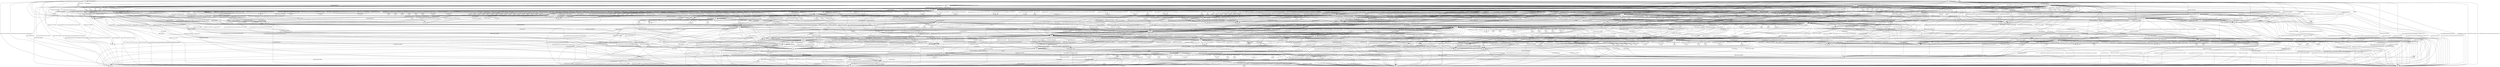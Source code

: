 // Subdue 5.2.2 graph in dot format

digraph SubdueGraph {
  1 [label="Class",color=black,fontcolor=black];
  2 [label="Class",color=black,fontcolor=black];
  3 [label="Class",color=black,fontcolor=black];
  4 [label="Class",color=black,fontcolor=black];
  5 [label="Interface",color=black,fontcolor=black];
  6 [label="Abstract",color=black,fontcolor=black];
  7 [label="Interface",color=black,fontcolor=black];
  8 [label="Interface",color=black,fontcolor=black];
  9 [label="Abstract",color=black,fontcolor=black];
  10 [label="Class",color=black,fontcolor=black];
  11 [label="Class",color=black,fontcolor=black];
  12 [label="Interface",color=black,fontcolor=black];
  13 [label="Interface",color=black,fontcolor=black];
  14 [label="Class",color=black,fontcolor=black];
  15 [label="Class",color=black,fontcolor=black];
  16 [label="Class",color=black,fontcolor=black];
  17 [label="Class",color=black,fontcolor=black];
  18 [label="Class",color=black,fontcolor=black];
  19 [label="Class",color=black,fontcolor=black];
  20 [label="Class",color=black,fontcolor=black];
  21 [label="Class",color=black,fontcolor=black];
  22 [label="Class",color=black,fontcolor=black];
  23 [label="Class",color=black,fontcolor=black];
  24 [label="Class",color=black,fontcolor=black];
  25 [label="Interface",color=black,fontcolor=black];
  26 [label="Interface",color=black,fontcolor=black];
  27 [label="Interface",color=black,fontcolor=black];
  28 [label="Class",color=black,fontcolor=black];
  29 [label="Class",color=black,fontcolor=black];
  30 [label="Abstract",color=black,fontcolor=black];
  31 [label="Class",color=black,fontcolor=black];
  32 [label="Class",color=black,fontcolor=black];
  33 [label="Class",color=black,fontcolor=black];
  34 [label="Class",color=black,fontcolor=black];
  35 [label="Class",color=black,fontcolor=black];
  36 [label="Class",color=black,fontcolor=black];
  37 [label="Class",color=black,fontcolor=black];
  38 [label="Class",color=black,fontcolor=black];
  39 [label="Class",color=black,fontcolor=black];
  40 [label="Class",color=black,fontcolor=black];
  41 [label="Class",color=black,fontcolor=black];
  42 [label="Class",color=black,fontcolor=black];
  43 [label="Interface",color=black,fontcolor=black];
  44 [label="Class",color=black,fontcolor=black];
  45 [label="Class",color=black,fontcolor=black];
  46 [label="Class",color=black,fontcolor=black];
  47 [label="Class",color=black,fontcolor=black];
  48 [label="Class",color=black,fontcolor=black];
  49 [label="Class",color=black,fontcolor=black];
  50 [label="Class",color=black,fontcolor=black];
  51 [label="Class",color=black,fontcolor=black];
  52 [label="Class",color=black,fontcolor=black];
  53 [label="Class",color=black,fontcolor=black];
  54 [label="Interface",color=black,fontcolor=black];
  55 [label="Class",color=black,fontcolor=black];
  56 [label="Class",color=black,fontcolor=black];
  57 [label="Class",color=black,fontcolor=black];
  58 [label="Class",color=black,fontcolor=black];
  59 [label="Class",color=black,fontcolor=black];
  60 [label="Class",color=black,fontcolor=black];
  61 [label="Class",color=black,fontcolor=black];
  62 [label="Class",color=black,fontcolor=black];
  63 [label="Interface",color=black,fontcolor=black];
  64 [label="Class",color=black,fontcolor=black];
  65 [label="Class",color=black,fontcolor=black];
  66 [label="Class",color=black,fontcolor=black];
  67 [label="Interface",color=black,fontcolor=black];
  68 [label="Class",color=black,fontcolor=black];
  69 [label="Class",color=black,fontcolor=black];
  70 [label="Class",color=black,fontcolor=black];
  71 [label="Class",color=black,fontcolor=black];
  72 [label="Class",color=black,fontcolor=black];
  73 [label="Class",color=black,fontcolor=black];
  74 [label="Class",color=black,fontcolor=black];
  75 [label="Class",color=black,fontcolor=black];
  76 [label="Class",color=black,fontcolor=black];
  77 [label="Class",color=black,fontcolor=black];
  78 [label="Class",color=black,fontcolor=black];
  79 [label="Class",color=black,fontcolor=black];
  80 [label="Class",color=black,fontcolor=black];
  81 [label="Class",color=black,fontcolor=black];
  82 [label="Class",color=black,fontcolor=black];
  83 [label="Class",color=black,fontcolor=black];
  84 [label="Class",color=black,fontcolor=black];
  85 [label="Class",color=black,fontcolor=black];
  86 [label="Class",color=black,fontcolor=black];
  87 [label="Class",color=black,fontcolor=black];
  88 [label="Class",color=black,fontcolor=black];
  89 [label="Class",color=black,fontcolor=black];
  90 [label="Class",color=black,fontcolor=black];
  91 [label="Class",color=black,fontcolor=black];
  92 [label="Class",color=black,fontcolor=black];
  93 [label="Class",color=black,fontcolor=black];
  94 [label="Class",color=black,fontcolor=black];
  95 [label="Class",color=black,fontcolor=black];
  96 [label="Class",color=black,fontcolor=black];
  97 [label="Class",color=black,fontcolor=black];
  98 [label="Class",color=black,fontcolor=black];
  99 [label="Class",color=black,fontcolor=black];
  100 [label="Class",color=black,fontcolor=black];
  101 [label="Class",color=black,fontcolor=black];
  102 [label="Class",color=black,fontcolor=black];
  103 [label="Class",color=black,fontcolor=black];
  104 [label="Class",color=black,fontcolor=black];
  105 [label="Class",color=black,fontcolor=black];
  106 [label="Class",color=black,fontcolor=black];
  107 [label="Class",color=black,fontcolor=black];
  108 [label="Class",color=black,fontcolor=black];
  109 [label="Class",color=black,fontcolor=black];
  110 [label="Class",color=black,fontcolor=black];
  111 [label="Class",color=black,fontcolor=black];
  112 [label="Class",color=black,fontcolor=black];
  113 [label="Class",color=black,fontcolor=black];
  114 [label="Class",color=black,fontcolor=black];
  115 [label="Class",color=black,fontcolor=black];
  116 [label="Class",color=black,fontcolor=black];
  117 [label="Class",color=black,fontcolor=black];
  118 [label="Class",color=black,fontcolor=black];
  119 [label="Class",color=black,fontcolor=black];
  120 [label="Class",color=black,fontcolor=black];
  121 [label="Class",color=black,fontcolor=black];
  122 [label="Class",color=black,fontcolor=black];
  123 [label="Class",color=black,fontcolor=black];
  124 [label="Class",color=black,fontcolor=black];
  125 [label="Class",color=black,fontcolor=black];
  126 [label="Class",color=black,fontcolor=black];
  127 [label="Class",color=black,fontcolor=black];
  128 [label="Class",color=black,fontcolor=black];
  129 [label="Class",color=black,fontcolor=black];
  130 [label="Class",color=black,fontcolor=black];
  131 [label="Class",color=black,fontcolor=black];
  132 [label="Class",color=black,fontcolor=black];
  133 [label="Class",color=black,fontcolor=black];
  134 [label="Class",color=black,fontcolor=black];
  135 [label="Class",color=black,fontcolor=black];
  136 [label="Class",color=black,fontcolor=black];
  137 [label="Class",color=black,fontcolor=black];
  138 [label="Class",color=black,fontcolor=black];
  139 [label="Class",color=black,fontcolor=black];
  140 [label="Class",color=black,fontcolor=black];
  141 [label="Class",color=black,fontcolor=black];
  142 [label="Class",color=black,fontcolor=black];
  143 [label="Class",color=black,fontcolor=black];
  144 [label="Class",color=black,fontcolor=black];
  145 [label="Class",color=black,fontcolor=black];
  146 [label="Class",color=black,fontcolor=black];
  147 [label="Class",color=black,fontcolor=black];
  148 [label="Class",color=black,fontcolor=black];
  149 [label="Class",color=black,fontcolor=black];
  150 [label="Class",color=black,fontcolor=black];
  151 [label="Class",color=black,fontcolor=black];
  152 [label="Class",color=black,fontcolor=black];
  153 [label="Class",color=black,fontcolor=black];
  154 [label="Class",color=black,fontcolor=black];
  155 [label="Class",color=black,fontcolor=black];
  156 [label="Class",color=black,fontcolor=black];
  157 [label="Class",color=black,fontcolor=black];
  158 [label="Class",color=black,fontcolor=black];
  159 [label="Class",color=black,fontcolor=black];
  160 [label="Class",color=black,fontcolor=black];
  161 [label="Class",color=black,fontcolor=black];
  162 [label="Class",color=black,fontcolor=black];
  163 [label="Class",color=black,fontcolor=black];
  164 [label="Class",color=black,fontcolor=black];
  165 [label="Class",color=black,fontcolor=black];
  166 [label="Class",color=black,fontcolor=black];
  167 [label="Class",color=black,fontcolor=black];
  168 [label="Class",color=black,fontcolor=black];
  169 [label="Class",color=black,fontcolor=black];
  170 [label="Class",color=black,fontcolor=black];
  171 [label="Class",color=black,fontcolor=black];
  172 [label="Class",color=black,fontcolor=black];
  173 [label="Class",color=black,fontcolor=black];
  174 [label="Class",color=black,fontcolor=black];
  175 [label="Class",color=black,fontcolor=black];
  176 [label="Class",color=black,fontcolor=black];
  177 [label="Class",color=black,fontcolor=black];
  178 [label="Class",color=black,fontcolor=black];
  179 [label="Class",color=black,fontcolor=black];
  180 [label="Class",color=black,fontcolor=black];
  181 [label="Class",color=black,fontcolor=black];
  182 [label="Class",color=black,fontcolor=black];
  183 [label="Class",color=black,fontcolor=black];
  184 [label="Class",color=black,fontcolor=black];
  185 [label="Class",color=black,fontcolor=black];
  186 [label="Class",color=black,fontcolor=black];
  187 [label="Class",color=black,fontcolor=black];
  188 [label="Class",color=black,fontcolor=black];
  189 [label="Class",color=black,fontcolor=black];
  190 [label="Class",color=black,fontcolor=black];
  191 [label="Class",color=black,fontcolor=black];
  192 [label="Class",color=black,fontcolor=black];
  193 [label="Class",color=black,fontcolor=black];
  194 [label="Class",color=black,fontcolor=black];
  195 [label="Class",color=black,fontcolor=black];
  196 [label="Class",color=black,fontcolor=black];
  197 [label="Class",color=black,fontcolor=black];
  198 [label="Class",color=black,fontcolor=black];
  199 [label="Class",color=black,fontcolor=black];
  200 [label="Class",color=black,fontcolor=black];
  201 [label="Class",color=black,fontcolor=black];
  202 [label="Class",color=black,fontcolor=black];
  203 [label="Class",color=black,fontcolor=black];
  204 [label="Class",color=black,fontcolor=black];
  205 [label="Class",color=black,fontcolor=black];
  206 [label="Class",color=black,fontcolor=black];
  207 [label="Class",color=black,fontcolor=black];
  208 [label="Class",color=black,fontcolor=black];
  209 [label="Class",color=black,fontcolor=black];
  210 [label="Class",color=black,fontcolor=black];
  211 [label="Class",color=black,fontcolor=black];
  212 [label="Class",color=black,fontcolor=black];
  213 [label="Class",color=black,fontcolor=black];
  214 [label="Class",color=black,fontcolor=black];
  215 [label="Class",color=black,fontcolor=black];
  216 [label="Class",color=black,fontcolor=black];
  217 [label="Class",color=black,fontcolor=black];
  218 [label="Class",color=black,fontcolor=black];
  219 [label="Class",color=black,fontcolor=black];
  220 [label="Class",color=black,fontcolor=black];
  221 [label="Class",color=black,fontcolor=black];
  222 [label="Class",color=black,fontcolor=black];
  223 [label="Class",color=black,fontcolor=black];
  224 [label="Class",color=black,fontcolor=black];
  225 [label="Class",color=black,fontcolor=black];
  226 [label="Class",color=black,fontcolor=black];
  227 [label="Class",color=black,fontcolor=black];
  228 [label="Class",color=black,fontcolor=black];
  229 [label="Class",color=black,fontcolor=black];
  230 [label="Class",color=black,fontcolor=black];
  231 [label="Class",color=black,fontcolor=black];
  232 [label="Class",color=black,fontcolor=black];
  233 [label="Class",color=black,fontcolor=black];
  234 [label="Class",color=black,fontcolor=black];
  235 [label="Class",color=black,fontcolor=black];
  236 [label="Class",color=black,fontcolor=black];
  237 [label="Class",color=black,fontcolor=black];
  238 [label="Class",color=black,fontcolor=black];
  239 [label="Class",color=black,fontcolor=black];
  240 [label="Class",color=black,fontcolor=black];
  241 [label="Class",color=black,fontcolor=black];
  242 [label="Class",color=black,fontcolor=black];
  243 [label="Class",color=black,fontcolor=black];
  244 [label="Class",color=black,fontcolor=black];
  245 [label="Class",color=black,fontcolor=black];
  246 [label="Class",color=black,fontcolor=black];
  247 [label="Class",color=black,fontcolor=black];
  248 [label="Class",color=black,fontcolor=black];
  249 [label="Class",color=black,fontcolor=black];
  250 [label="Class",color=black,fontcolor=black];
  251 [label="Class",color=black,fontcolor=black];
  252 [label="Class",color=black,fontcolor=black];
  253 [label="Class",color=black,fontcolor=black];
  254 [label="Class",color=black,fontcolor=black];
  255 [label="Class",color=black,fontcolor=black];
  256 [label="Class",color=black,fontcolor=black];
  257 [label="Class",color=black,fontcolor=black];
  258 [label="Class",color=black,fontcolor=black];
  259 [label="Class",color=black,fontcolor=black];
  260 [label="Class",color=black,fontcolor=black];
  261 [label="Class",color=black,fontcolor=black];
  262 [label="Class",color=black,fontcolor=black];
  263 [label="Class",color=black,fontcolor=black];
  264 [label="Class",color=black,fontcolor=black];
  265 [label="Class",color=black,fontcolor=black];
  266 [label="Class",color=black,fontcolor=black];
  267 [label="Class",color=black,fontcolor=black];
  268 [label="Class",color=black,fontcolor=black];
  269 [label="Class",color=black,fontcolor=black];
  270 [label="Class",color=black,fontcolor=black];
  271 [label="Class",color=black,fontcolor=black];
  2 -> 9 [label="extends",color=black,fontcolor=black];
  3 -> 13 [label="implements",color=black,fontcolor=black];
  6 -> 26 [label="implements",color=black,fontcolor=black];
  9 -> 7 [label="implements",color=black,fontcolor=black];
  10 -> 9 [label="extends",color=black,fontcolor=black];
  11 -> 13 [label="implements",color=black,fontcolor=black];
  14 -> 55 [label="extends",color=black,fontcolor=black];
  15 -> 6 [label="extends",color=black,fontcolor=black];
  16 -> 26 [label="implements",color=black,fontcolor=black];
  17 -> 56 [label="extends",color=black,fontcolor=black];
  18 -> 56 [label="extends",color=black,fontcolor=black];
  19 -> 30 [label="extends",color=black,fontcolor=black];
  20 -> 23 [label="extends",color=black,fontcolor=black];
  21 -> 34 [label="extends",color=black,fontcolor=black];
  22 -> 23 [label="extends",color=black,fontcolor=black];
  23 -> 29 [label="extends",color=black,fontcolor=black];
  23 -> 25 [label="implements",color=black,fontcolor=black];
  28 -> 33 [label="extends",color=black,fontcolor=black];
  30 -> 29 [label="extends",color=black,fontcolor=black];
  30 -> 25 [label="implements",color=black,fontcolor=black];
  33 -> 57 [label="extends",color=black,fontcolor=black];
  34 -> 25 [label="implements",color=black,fontcolor=black];
  15 -> 54 [label="implements",color=black,fontcolor=black];
  35 -> 58 [label="extends",color=black,fontcolor=black];
  36 -> 12 [label="implements",color=black,fontcolor=black];
  37 -> 59 [label="extends",color=black,fontcolor=black];
  38 -> 60 [label="extends",color=black,fontcolor=black];
  39 -> 43 [label="implements",color=black,fontcolor=black];
  40 -> 61 [label="extends",color=black,fontcolor=black];
  41 -> 58 [label="extends",color=black,fontcolor=black];
  41 -> 26 [label="implements",color=black,fontcolor=black];
  42 -> 62 [label="extends",color=black,fontcolor=black];
  44 -> 63 [label="implements",color=black,fontcolor=black];
  45 -> 43 [label="implements",color=black,fontcolor=black];
  46 -> 60 [label="extends",color=black,fontcolor=black];
  47 -> 18 [label="extends",color=black,fontcolor=black];
  48 -> 64 [label="extends",color=black,fontcolor=black];
  49 -> 64 [label="extends",color=black,fontcolor=black];
  50 -> 60 [label="extends",color=black,fontcolor=black];
  51 -> 65 [label="extends",color=black,fontcolor=black];
  52 -> 66 [label="extends",color=black,fontcolor=black];
  53 -> 67 [label="implements",color=black,fontcolor=black];
  18 -> 68 [label="extends",color=black,fontcolor=black];
  1 -> 69 [label="related_with_its_method",color=black,fontcolor=black];
  1 -> 69 [label="has_a_method_with_the_return_type_of",color=black,fontcolor=black];
  1 -> 1 [label="overrides_methods_of",color=black,fontcolor=black];
  1 -> 69 [label="related_with_its_method",color=black,fontcolor=black];
  1 -> 69 [label="has_a_method_that_has_an_input_parameter_with_the_type_of",color=black,fontcolor=black];
  2 -> 14 [label="has_the_field_type_of",color=black,fontcolor=black];
  2 -> 14 [label="creates_objects_of",color=black,fontcolor=black];
  2 -> 14 [label="has_the_return_type_of",color=black,fontcolor=black];
  2 -> 70 [label="related_with_its_method",color=black,fontcolor=black];
  2 -> 70 [label="has_a_method_with_the_return_type_of",color=black,fontcolor=black];
  2 -> 2 [label="overrides_methods_of",color=black,fontcolor=black];
  2 -> 69 [label="related_with_its_method",color=black,fontcolor=black];
  2 -> 69 [label="has_a_method_that_has_an_input_parameter_with_the_type_of",color=black,fontcolor=black];
  2 -> 71 [label="related_with_its_method",color=black,fontcolor=black];
  2 -> 71 [label="has_a_method_with_the_return_type_of",color=black,fontcolor=black];
  2 -> 71 [label="has_a_method_that_has_an_input_parameter_with_the_type_of",color=black,fontcolor=black];
  2 -> 72 [label="calls_method_of",color=black,fontcolor=black];
  2 -> 14 [label="calls_method_of",color=black,fontcolor=black];
  2 -> 71 [label="creates_objects_of",color=black,fontcolor=black];
  2 -> 71 [label="has_the_return_type_of",color=black,fontcolor=black];
  2 -> 34 [label="calls_method_of",color=black,fontcolor=black];
  2 -> 71 [label="calls_method_of",color=black,fontcolor=black];
  3 -> 71 [label="related_with_its_method",color=black,fontcolor=black];
  3 -> 71 [label="has_a_method_with_the_return_type_of",color=black,fontcolor=black];
  3 -> 3 [label="overrides_methods_of",color=black,fontcolor=black];
  3 -> 69 [label="related_with_its_method",color=black,fontcolor=black];
  3 -> 69 [label="has_a_method_that_has_an_input_parameter_with_the_type_of",color=black,fontcolor=black];
  3 -> 71 [label="has_a_method_that_has_an_input_parameter_with_the_type_of",color=black,fontcolor=black];
  3 -> 73 [label="calls_method_of",color=black,fontcolor=black];
  3 -> 14 [label="related_with_its_method",color=black,fontcolor=black];
  3 -> 14 [label="has_a_method_with_the_return_type_of",color=black,fontcolor=black];
  3 -> 14 [label="creates_objects_of",color=black,fontcolor=black];
  4 -> 4 [label="overrides_methods_of",color=black,fontcolor=black];
  4 -> 74 [label="related_with_its_method",color=black,fontcolor=black];
  4 -> 74 [label="has_a_method_that_has_an_input_parameter_with_the_type_of",color=black,fontcolor=black];
  4 -> 75 [label="related_with_its_method",color=black,fontcolor=black];
  4 -> 75 [label="has_a_method_that_has_an_input_parameter_with_the_type_of",color=black,fontcolor=black];
  4 -> 5 [label="related_with_its_method",color=black,fontcolor=black];
  4 -> 5 [label="has_a_method_that_has_an_input_parameter_with_the_type_of",color=black,fontcolor=black];
  4 -> 69 [label="related_with_its_method",color=black,fontcolor=black];
  4 -> 76 [label="calls_method_of",color=black,fontcolor=black];
  5 -> 74 [label="related_with_its_method",color=black,fontcolor=black];
  5 -> 74 [label="has_a_method_that_has_an_input_parameter_with_the_type_of",color=black,fontcolor=black];
  5 -> 75 [label="related_with_its_method",color=black,fontcolor=black];
  5 -> 75 [label="has_a_method_that_has_an_input_parameter_with_the_type_of",color=black,fontcolor=black];
  6 -> 70 [label="has_the_field_type_of",color=black,fontcolor=black];
  6 -> 6 [label="overrides_methods_of",color=black,fontcolor=black];
  6 -> 25 [label="related_with_its_method",color=black,fontcolor=black];
  6 -> 25 [label="has_a_method_that_has_an_input_parameter_with_the_type_of",color=black,fontcolor=black];
  6 -> 78 [label="calls_method_of",color=black,fontcolor=black];
  6 -> 79 [label="related_with_its_method",color=black,fontcolor=black];
  6 -> 79 [label="has_a_method_that_has_an_input_parameter_with_the_type_of",color=black,fontcolor=black];
  6 -> 79 [label="has_a_method_with_the_return_type_of",color=black,fontcolor=black];
  6 -> 79 [label="creates_objects_of",color=black,fontcolor=black];
  6 -> 80 [label="related_with_its_method",color=black,fontcolor=black];
  6 -> 80 [label="creates_objects_of",color=black,fontcolor=black];
  6 -> 81 [label="calls_method_of",color=black,fontcolor=black];
  6 -> 80 [label="calls_method_of",color=black,fontcolor=black];
  6 -> 69 [label="related_with_its_method",color=black,fontcolor=black];
  6 -> 69 [label="has_a_method_that_has_an_input_parameter_with_the_type_of",color=black,fontcolor=black];
  6 -> 82 [label="related_with_its_method",color=black,fontcolor=black];
  6 -> 82 [label="has_a_method_that_has_an_input_parameter_with_the_type_of",color=black,fontcolor=black];
  6 -> 33 [label="related_with_its_method",color=black,fontcolor=black];
  6 -> 33 [label="has_a_method_that_has_an_input_parameter_with_the_type_of",color=black,fontcolor=black];
  6 -> 75 [label="related_with_its_method",color=black,fontcolor=black];
  6 -> 75 [label="has_a_method_that_has_an_input_parameter_with_the_type_of",color=black,fontcolor=black];
  6 -> 25 [label="has_a_method_with_the_return_type_of",color=black,fontcolor=black];
  6 -> 83 [label="calls_method_of",color=black,fontcolor=black];
  6 -> 71 [label="related_with_its_method",color=black,fontcolor=black];
  6 -> 84 [label="calls_method_of",color=black,fontcolor=black];
  6 -> 85 [label="related_with_its_method",color=black,fontcolor=black];
  6 -> 71 [label="creates_objects_of",color=black,fontcolor=black];
  6 -> 34 [label="creates_objects_of",color=black,fontcolor=black];
  6 -> 86 [label="calls_method_of",color=black,fontcolor=black];
  6 -> 34 [label="calls_method_of",color=black,fontcolor=black];
  6 -> 71 [label="calls_method_of",color=black,fontcolor=black];
  6 -> 69 [label="has_a_method_with_the_return_type_of",color=black,fontcolor=black];
  6 -> 87 [label="related_with_its_method",color=black,fontcolor=black];
  6 -> 87 [label="has_a_method_that_has_an_input_parameter_with_the_type_of",color=black,fontcolor=black];
  6 -> 88 [label="calls_method_of",color=black,fontcolor=black];
  6 -> 69 [label="related_with_its_method",color=black,fontcolor=black];
  6 -> 69 [label="has_a_method_that_has_an_input_parameter_with_the_type_of",color=black,fontcolor=black];
  6 -> 70 [label="related_with_its_method",color=black,fontcolor=black];
  6 -> 70 [label="has_a_method_that_has_an_input_parameter_with_the_type_of",color=black,fontcolor=black];
  6 -> 89 [label="calls_method_of",color=black,fontcolor=black];
  6 -> 71 [label="has_a_method_with_the_return_type_of",color=black,fontcolor=black];
  6 -> 13 [label="related_with_its_method",color=black,fontcolor=black];
  6 -> 13 [label="has_a_method_with_the_return_type_of",color=black,fontcolor=black];
  6 -> 3 [label="creates_objects_of",color=black,fontcolor=black];
  6 -> 11 [label="creates_objects_of",color=black,fontcolor=black];
  6 -> 11 [label="has_the_return_type_of",color=black,fontcolor=black];
  6 -> 70 [label="has_a_method_with_the_return_type_of",color=black,fontcolor=black];
  6 -> 90 [label="related_with_its_method",color=black,fontcolor=black];
  6 -> 90 [label="has_a_method_with_the_return_type_of",color=black,fontcolor=black];
  6 -> 90 [label="creates_objects_of",color=black,fontcolor=black];
  6 -> 91 [label="related_with_its_method",color=black,fontcolor=black];
  6 -> 92 [label="creates_objects_of",color=black,fontcolor=black];
  6 -> 93 [label="calls_method_of",color=black,fontcolor=black];
  6 -> 79 [label="calls_method_of",color=black,fontcolor=black];
  6 -> 75 [label="has_a_method_with_the_return_type_of",color=black,fontcolor=black];
  6 -> 94 [label="calls_method_of",color=black,fontcolor=black];
  6 -> 95 [label="related_with_its_method",color=black,fontcolor=black];
  6 -> 95 [label="creates_objects_of",color=black,fontcolor=black];
  6 -> 96 [label="related_with_its_method",color=black,fontcolor=black];
  6 -> 96 [label="creates_objects_of",color=black,fontcolor=black];
  6 -> 97 [label="calls_method_of",color=black,fontcolor=black];
  6 -> 96 [label="calls_method_of",color=black,fontcolor=black];
  6 -> 98 [label="related_with_its_method",color=black,fontcolor=black];
  6 -> 99 [label="calls_method_of",color=black,fontcolor=black];
  6 -> 100 [label="calls_method_of",color=black,fontcolor=black];
  6 -> 101 [label="related_with_its_method",color=black,fontcolor=black];
  6 -> 101 [label="creates_objects_of",color=black,fontcolor=black];
  6 -> 102 [label="related_with_its_method",color=black,fontcolor=black];
  6 -> 102 [label="creates_objects_of",color=black,fontcolor=black];
  6 -> 103 [label="calls_method_of",color=black,fontcolor=black];
  6 -> 102 [label="calls_method_of",color=black,fontcolor=black];
  6 -> 104 [label="calls_method_of",color=black,fontcolor=black];
  6 -> 105 [label="calls_method_of",color=black,fontcolor=black];
  6 -> 75 [label="has_the_field_type_of",color=black,fontcolor=black];
  6 -> 69 [label="has_the_field_type_of",color=black,fontcolor=black];
  6 -> 79 [label="has_the_field_type_of",color=black,fontcolor=black];
  7 -> 106 [label="has_a_method_with_the_return_type_of",color=black,fontcolor=black];
  7 -> 106 [label="related_with_its_method",color=black,fontcolor=black];
  8 -> 75 [label="has_a_method_with_the_return_type_of",color=black,fontcolor=black];
  8 -> 69 [label="related_with_its_method",color=black,fontcolor=black];
  8 -> 69 [label="has_a_method_that_has_an_input_parameter_with_the_type_of",color=black,fontcolor=black];
  8 -> 75 [label="related_with_its_method",color=black,fontcolor=black];
  8 -> 75 [label="has_a_method_that_has_an_input_parameter_with_the_type_of",color=black,fontcolor=black];
  8 -> 87 [label="related_with_its_method",color=black,fontcolor=black];
  8 -> 87 [label="has_a_method_that_has_an_input_parameter_with_the_type_of",color=black,fontcolor=black];
  9 -> 75 [label="has_the_field_type_of",color=black,fontcolor=black];
  9 -> 106 [label="related_with_its_method",color=black,fontcolor=black];
  9 -> 106 [label="has_a_method_with_the_return_type_of",color=black,fontcolor=black];
  9 -> 9 [label="overrides_methods_of",color=black,fontcolor=black];
  9 -> 69 [label="related_with_its_method",color=black,fontcolor=black];
  9 -> 107 [label="related_with_its_method",color=black,fontcolor=black];
  9 -> 108 [label="calls_method_of",color=black,fontcolor=black];
  9 -> 107 [label="has_a_method_with_the_return_type_of",color=black,fontcolor=black];
  9 -> 69 [label="has_a_method_that_has_an_input_parameter_with_the_type_of",color=black,fontcolor=black];
  9 -> 74 [label="related_with_its_method",color=black,fontcolor=black];
  9 -> 74 [label="has_a_method_that_has_an_input_parameter_with_the_type_of",color=black,fontcolor=black];
  9 -> 107 [label="creates_objects_of",color=black,fontcolor=black];
  9 -> 109 [label="calls_method_of",color=black,fontcolor=black];
  9 -> 107 [label="calls_method_of",color=black,fontcolor=black];
  9 -> 84 [label="calls_method_of",color=black,fontcolor=black];
  9 -> 90 [label="creates_objects_of",color=black,fontcolor=black];
  9 -> 90 [label="calls_method_of",color=black,fontcolor=black];
  9 -> 90 [label="related_with_its_method",color=black,fontcolor=black];
  9 -> 90 [label="has_a_method_that_has_an_input_parameter_with_the_type_of",color=black,fontcolor=black];
  9 -> 107 [label="has_a_method_that_has_an_input_parameter_with_the_type_of",color=black,fontcolor=black];
  9 -> 110 [label="calls_method_of",color=black,fontcolor=black];
  9 -> 69 [label="related_with_its_method",color=black,fontcolor=black];
  9 -> 75 [label="related_with_its_method",color=black,fontcolor=black];
  9 -> 74 [label="has_a_method_with_the_return_type_of",color=black,fontcolor=black];
  9 -> 74 [label="creates_objects_of",color=black,fontcolor=black];
  9 -> 111 [label="related_with_its_method",color=black,fontcolor=black];
  9 -> 111 [label="creates_objects_of",color=black,fontcolor=black];
  9 -> 112 [label="calls_method_of",color=black,fontcolor=black];
  9 -> 111 [label="calls_method_of",color=black,fontcolor=black];
  9 -> 70 [label="related_with_its_method",color=black,fontcolor=black];
  9 -> 70 [label="has_a_method_with_the_return_type_of",color=black,fontcolor=black];
  9 -> 2 [label="overrides_methods_of",color=black,fontcolor=black];
  9 -> 69 [label="has_a_method_with_the_return_type_of",color=black,fontcolor=black];
  9 -> 113 [label="calls_method_of",color=black,fontcolor=black];
  10 -> 70 [label="related_with_its_method",color=black,fontcolor=black];
  10 -> 70 [label="has_a_method_with_the_return_type_of",color=black,fontcolor=black];
  10 -> 2 [label="overrides_methods_of",color=black,fontcolor=black];
  10 -> 69 [label="related_with_its_method",color=black,fontcolor=black];
  10 -> 69 [label="has_a_method_that_has_an_input_parameter_with_the_type_of",color=black,fontcolor=black];
  11 -> 71 [label="related_with_its_method",color=black,fontcolor=black];
  11 -> 71 [label="has_a_method_with_the_return_type_of",color=black,fontcolor=black];
  11 -> 3 [label="overrides_methods_of",color=black,fontcolor=black];
  11 -> 69 [label="related_with_its_method",color=black,fontcolor=black];
  11 -> 69 [label="has_a_method_that_has_an_input_parameter_with_the_type_of",color=black,fontcolor=black];
  11 -> 71 [label="calls_method_of",color=black,fontcolor=black];
  11 -> 71 [label="has_a_method_that_has_an_input_parameter_with_the_type_of",color=black,fontcolor=black];
  12 -> 114 [label="has_a_method_with_the_return_type_of",color=black,fontcolor=black];
  12 -> 114 [label="related_with_its_method",color=black,fontcolor=black];
  12 -> 32 [label="related_with_its_method",color=black,fontcolor=black];
  12 -> 32 [label="has_a_method_that_has_an_input_parameter_with_the_type_of",color=black,fontcolor=black];
  13 -> 71 [label="has_a_method_with_the_return_type_of",color=black,fontcolor=black];
  13 -> 71 [label="related_with_its_method",color=black,fontcolor=black];
  13 -> 69 [label="related_with_its_method",color=black,fontcolor=black];
  13 -> 69 [label="has_a_method_that_has_an_input_parameter_with_the_type_of",color=black,fontcolor=black];
  13 -> 71 [label="has_a_method_that_has_an_input_parameter_with_the_type_of",color=black,fontcolor=black];
  14 -> 74 [label="has_the_field_type_of",color=black,fontcolor=black];
  14 -> 69 [label="has_the_field_type_of",color=black,fontcolor=black];
  14 -> 69 [label="has_the_field_type_of",color=black,fontcolor=black];
  14 -> 69 [label="related_with_its_method",color=black,fontcolor=black];
  14 -> 69 [label="has_a_method_that_has_an_input_parameter_with_the_type_of",color=black,fontcolor=black];
  14 -> 14 [label="overrides_methods_of",color=black,fontcolor=black];
  14 -> 74 [label="creates_objects_of",color=black,fontcolor=black];
  14 -> 111 [label="related_with_its_method",color=black,fontcolor=black];
  14 -> 111 [label="creates_objects_of",color=black,fontcolor=black];
  14 -> 115 [label="calls_method_of",color=black,fontcolor=black];
  14 -> 111 [label="calls_method_of",color=black,fontcolor=black];
  14 -> 116 [label="related_with_its_method",color=black,fontcolor=black];
  14 -> 116 [label="has_a_method_with_the_return_type_of",color=black,fontcolor=black];
  14 -> 55 [label="calls_method_of",color=black,fontcolor=black];
  14 -> 91 [label="related_with_its_method",color=black,fontcolor=black];
  14 -> 91 [label="has_a_method_with_the_return_type_of",color=black,fontcolor=black];
  14 -> 70 [label="related_with_its_method",color=black,fontcolor=black];
  14 -> 70 [label="has_a_method_with_the_return_type_of",color=black,fontcolor=black];
  14 -> 75 [label="related_with_its_method",color=black,fontcolor=black];
  14 -> 71 [label="related_with_its_method",color=black,fontcolor=black];
  14 -> 71 [label="has_a_method_with_the_return_type_of",color=black,fontcolor=black];
  14 -> 70 [label="has_a_method_that_has_an_input_parameter_with_the_type_of",color=black,fontcolor=black];
  14 -> 117 [label="related_with_its_method",color=black,fontcolor=black];
  14 -> 118 [label="creates_objects_of",color=black,fontcolor=black];
  14 -> 117 [label="has_a_method_with_the_return_type_of",color=black,fontcolor=black];
  14 -> 118 [label="has_the_return_type_of",color=black,fontcolor=black];
  14 -> 90 [label="related_with_its_method",color=black,fontcolor=black];
  14 -> 90 [label="creates_objects_of",color=black,fontcolor=black];
  14 -> 119 [label="calls_method_of",color=black,fontcolor=black];
  14 -> 90 [label="calls_method_of",color=black,fontcolor=black];
  14 -> 90 [label="has_a_method_that_has_an_input_parameter_with_the_type_of",color=black,fontcolor=black];
  14 -> 92 [label="related_with_its_method",color=black,fontcolor=black];
  14 -> 92 [label="creates_objects_of",color=black,fontcolor=black];
  14 -> 120 [label="related_with_its_method",color=black,fontcolor=black];
  14 -> 120 [label="creates_objects_of",color=black,fontcolor=black];
  14 -> 117 [label="creates_objects_of",color=black,fontcolor=black];
  14 -> 121 [label="calls_method_of",color=black,fontcolor=black];
  14 -> 117 [label="calls_method_of",color=black,fontcolor=black];
  14 -> 122 [label="calls_method_of",color=black,fontcolor=black];
  14 -> 123 [label="related_with_its_method",color=black,fontcolor=black];
  14 -> 124 [label="calls_method_of",color=black,fontcolor=black];
  14 -> 123 [label="creates_objects_of",color=black,fontcolor=black];
  14 -> 125 [label="related_with_its_method",color=black,fontcolor=black];
  14 -> 126 [label="calls_method_of",color=black,fontcolor=black];
  14 -> 123 [label="calls_method_of",color=black,fontcolor=black];
  14 -> 127 [label="calls_method_of",color=black,fontcolor=black];
  14 -> 79 [label="related_with_its_method",color=black,fontcolor=black];
  14 -> 79 [label="creates_objects_of",color=black,fontcolor=black];
  14 -> 128 [label="calls_method_of",color=black,fontcolor=black];
  14 -> 79 [label="calls_method_of",color=black,fontcolor=black];
  14 -> 93 [label="calls_method_of",color=black,fontcolor=black];
  14 -> 106 [label="related_with_its_method",color=black,fontcolor=black];
  14 -> 84 [label="calls_method_of",color=black,fontcolor=black];
  14 -> 129 [label="calls_method_of",color=black,fontcolor=black];
  15 -> 16 [label="has_the_field_type_of",color=black,fontcolor=black];
  15 -> 75 [label="has_the_field_type_of",color=black,fontcolor=black];
  15 -> 130 [label="related_with_its_method",color=black,fontcolor=black];
  15 -> 130 [label="has_a_method_that_has_an_input_parameter_with_the_type_of",color=black,fontcolor=black];
  15 -> 16 [label="creates_objects_of",color=black,fontcolor=black];
  15 -> 16 [label="related_with_its_method",color=black,fontcolor=black];
  15 -> 16 [label="has_a_method_that_has_an_input_parameter_with_the_type_of",color=black,fontcolor=black];
  15 -> 15 [label="overrides_methods_of",color=black,fontcolor=black];
  15 -> 71 [label="related_with_its_method",color=black,fontcolor=black];
  15 -> 71 [label="has_a_method_that_has_an_input_parameter_with_the_type_of",color=black,fontcolor=black];
  15 -> 34 [label="creates_objects_of",color=black,fontcolor=black];
  15 -> 34 [label="has_the_return_type_of",color=black,fontcolor=black];
  15 -> 31 [label="related_with_its_method",color=black,fontcolor=black];
  15 -> 31 [label="has_a_method_with_the_return_type_of",color=black,fontcolor=black];
  15 -> 25 [label="related_with_its_method",color=black,fontcolor=black];
  15 -> 25 [label="has_a_method_that_has_an_input_parameter_with_the_type_of",color=black,fontcolor=black];
  15 -> 15 [label="related_with_its_method",color=black,fontcolor=black];
  15 -> 15 [label="creates_objects_of",color=black,fontcolor=black];
  15 -> 131 [label="calls_method_of",color=black,fontcolor=black];
  15 -> 15 [label="calls_method_of",color=black,fontcolor=black];
  15 -> 13 [label="related_with_its_method",color=black,fontcolor=black];
  15 -> 13 [label="has_a_method_with_the_return_type_of",color=black,fontcolor=black];
  15 -> 6 [label="overrides_methods_of",color=black,fontcolor=black];
  15 -> 11 [label="creates_objects_of",color=black,fontcolor=black];
  15 -> 75 [label="related_with_its_method",color=black,fontcolor=black];
  15 -> 75 [label="has_a_method_that_has_an_input_parameter_with_the_type_of",color=black,fontcolor=black];
  15 -> 82 [label="related_with_its_method",color=black,fontcolor=black];
  15 -> 82 [label="has_a_method_that_has_an_input_parameter_with_the_type_of",color=black,fontcolor=black];
  15 -> 69 [label="related_with_its_method",color=black,fontcolor=black];
  15 -> 69 [label="has_a_method_that_has_an_input_parameter_with_the_type_of",color=black,fontcolor=black];
  15 -> 31 [label="creates_objects_of",color=black,fontcolor=black];
  15 -> 31 [label="has_the_return_type_of",color=black,fontcolor=black];
  15 -> 70 [label="related_with_its_method",color=black,fontcolor=black];
  15 -> 70 [label="has_a_method_that_has_an_input_parameter_with_the_type_of",color=black,fontcolor=black];
  15 -> 87 [label="related_with_its_method",color=black,fontcolor=black];
  15 -> 132 [label="calls_method_of",color=black,fontcolor=black];
  15 -> 31 [label="calls_method_of",color=black,fontcolor=black];
  15 -> 133 [label="calls_method_of",color=black,fontcolor=black];
  15 -> 1 [label="overrides_methods_of",color=black,fontcolor=black];
  15 -> 69 [label="related_with_its_method",color=black,fontcolor=black];
  15 -> 69 [label="has_a_method_that_has_an_input_parameter_with_the_type_of",color=black,fontcolor=black];
  15 -> 134 [label="calls_method_of",color=black,fontcolor=black];
  15 -> 135 [label="calls_method_of",color=black,fontcolor=black];
  15 -> 84 [label="calls_method_of",color=black,fontcolor=black];
  15 -> 1 [label="calls_method_of",color=black,fontcolor=black];
  15 -> 136 [label="creates_objects_of",color=black,fontcolor=black];
  15 -> 136 [label="has_the_return_type_of",color=black,fontcolor=black];
  16 -> 130 [label="has_the_field_type_of",color=black,fontcolor=black];
  16 -> 75 [label="has_the_field_type_of",color=black,fontcolor=black];
  16 -> 130 [label="related_with_its_method",color=black,fontcolor=black];
  16 -> 130 [label="has_a_method_that_has_an_input_parameter_with_the_type_of",color=black,fontcolor=black];
  16 -> 16 [label="overrides_methods_of",color=black,fontcolor=black];
  16 -> 31 [label="related_with_its_method",color=black,fontcolor=black];
  16 -> 31 [label="has_a_method_that_has_an_input_parameter_with_the_type_of",color=black,fontcolor=black];
  16 -> 87 [label="related_with_its_method",color=black,fontcolor=black];
  16 -> 87 [label="has_a_method_that_has_an_input_parameter_with_the_type_of",color=black,fontcolor=black];
  16 -> 108 [label="calls_method_of",color=black,fontcolor=black];
  16 -> 106 [label="related_with_its_method",color=black,fontcolor=black];
  16 -> 106 [label="has_a_method_that_has_an_input_parameter_with_the_type_of",color=black,fontcolor=black];
  16 -> 75 [label="related_with_its_method",color=black,fontcolor=black];
  16 -> 75 [label="has_a_method_that_has_an_input_parameter_with_the_type_of",color=black,fontcolor=black];
  16 -> 69 [label="related_with_its_method",color=black,fontcolor=black];
  16 -> 69 [label="has_a_method_that_has_an_input_parameter_with_the_type_of",color=black,fontcolor=black];
  16 -> 137 [label="calls_method_of",color=black,fontcolor=black];
  16 -> 32 [label="related_with_its_method",color=black,fontcolor=black];
  16 -> 32 [label="has_a_method_that_has_an_input_parameter_with_the_type_of",color=black,fontcolor=black];
  16 -> 138 [label="calls_method_of",color=black,fontcolor=black];
  16 -> 69 [label="has_a_method_with_the_return_type_of",color=black,fontcolor=black];
  16 -> 6 [label="overrides_methods_of",color=black,fontcolor=black];
  16 -> 88 [label="calls_method_of",color=black,fontcolor=black];
  16 -> 130 [label="has_a_method_with_the_return_type_of",color=black,fontcolor=black];
  16 -> 25 [label="related_with_its_method",color=black,fontcolor=black];
  16 -> 25 [label="has_a_method_that_has_an_input_parameter_with_the_type_of",color=black,fontcolor=black];
  16 -> 82 [label="related_with_its_method",color=black,fontcolor=black];
  16 -> 82 [label="has_a_method_that_has_an_input_parameter_with_the_type_of",color=black,fontcolor=black];
  16 -> 33 [label="related_with_its_method",color=black,fontcolor=black];
  16 -> 33 [label="has_a_method_that_has_an_input_parameter_with_the_type_of",color=black,fontcolor=black];
  15 -> 139 [label="has_the_field_type_of",color=black,fontcolor=black];
  15 -> 74 [label="has_the_field_type_of",color=black,fontcolor=black];
  15 -> 140 [label="has_the_field_type_of",color=black,fontcolor=black];
  15 -> 31 [label="has_the_field_type_of",color=black,fontcolor=black];
  15 -> 141 [label="has_the_field_type_of",color=black,fontcolor=black];
  15 -> 142 [label="has_the_field_type_of",color=black,fontcolor=black];
  15 -> 143 [label="has_the_field_type_of",color=black,fontcolor=black];
  15 -> 18 [label="has_the_field_type_of",color=black,fontcolor=black];
  15 -> 144 [label="has_the_field_type_of",color=black,fontcolor=black];
  15 -> 17 [label="has_the_field_type_of",color=black,fontcolor=black];
  15 -> 145 [label="has_the_field_type_of",color=black,fontcolor=black];
  15 -> 146 [label="has_the_field_type_of",color=black,fontcolor=black];
  15 -> 147 [label="has_the_field_type_of",color=black,fontcolor=black];
  15 -> 147 [label="creates_objects_of",color=black,fontcolor=black];
  15 -> 48 [label="related_with_its_method",color=black,fontcolor=black];
  15 -> 48 [label="creates_objects_of",color=black,fontcolor=black];
  15 -> 148 [label="calls_method_of",color=black,fontcolor=black];
  15 -> 48 [label="calls_method_of",color=black,fontcolor=black];
  15 -> 149 [label="related_with_its_method",color=black,fontcolor=black];
  15 -> 149 [label="has_a_method_that_has_an_input_parameter_with_the_type_of",color=black,fontcolor=black];
  15 -> 114 [label="related_with_its_method",color=black,fontcolor=black];
  15 -> 114 [label="has_a_method_that_has_an_input_parameter_with_the_type_of",color=black,fontcolor=black];
  15 -> 150 [label="related_with_its_method",color=black,fontcolor=black];
  15 -> 150 [label="has_a_method_that_has_an_input_parameter_with_the_type_of",color=black,fontcolor=black];
  15 -> 151 [label="related_with_its_method",color=black,fontcolor=black];
  15 -> 151 [label="creates_objects_of",color=black,fontcolor=black];
  15 -> 152 [label="creates_objects_of",color=black,fontcolor=black];
  15 -> 97 [label="calls_method_of",color=black,fontcolor=black];
  15 -> 152 [label="calls_method_of",color=black,fontcolor=black];
  15 -> 153 [label="related_with_its_method",color=black,fontcolor=black];
  15 -> 153 [label="has_a_method_with_the_return_type_of",color=black,fontcolor=black];
  15 -> 153 [label="creates_objects_of",color=black,fontcolor=black];
  15 -> 154 [label="related_with_its_method",color=black,fontcolor=black];
  15 -> 154 [label="creates_objects_of",color=black,fontcolor=black];
  15 -> 155 [label="creates_objects_of",color=black,fontcolor=black];
  15 -> 156 [label="related_with_its_method",color=black,fontcolor=black];
  15 -> 156 [label="has_a_method_that_has_an_input_parameter_with_the_type_of",color=black,fontcolor=black];
  15 -> 157 [label="calls_method_of",color=black,fontcolor=black];
  15 -> 155 [label="calls_method_of",color=black,fontcolor=black];
  15 -> 158 [label="related_with_its_method",color=black,fontcolor=black];
  15 -> 158 [label="has_a_method_that_has_an_input_parameter_with_the_type_of",color=black,fontcolor=black];
  15 -> 139 [label="related_with_its_method",color=black,fontcolor=black];
  15 -> 139 [label="has_a_method_with_the_return_type_of",color=black,fontcolor=black];
  15 -> 139 [label="creates_objects_of",color=black,fontcolor=black];
  15 -> 159 [label="related_with_its_method",color=black,fontcolor=black];
  15 -> 160 [label="calls_method_of",color=black,fontcolor=black];
  15 -> 139 [label="calls_method_of",color=black,fontcolor=black];
  15 -> 161 [label="creates_objects_of",color=black,fontcolor=black];
  15 -> 162 [label="creates_objects_of",color=black,fontcolor=black];
  15 -> 163 [label="related_with_its_method",color=black,fontcolor=black];
  15 -> 163 [label="has_a_method_that_has_an_input_parameter_with_the_type_of",color=black,fontcolor=black];
  15 -> 158 [label="creates_objects_of",color=black,fontcolor=black];
  15 -> 158 [label="calls_method_of",color=black,fontcolor=black];
  15 -> 145 [label="related_with_its_method",color=black,fontcolor=black];
  15 -> 145 [label="creates_objects_of",color=black,fontcolor=black];
  15 -> 142 [label="creates_objects_of",color=black,fontcolor=black];
  15 -> 164 [label="creates_objects_of",color=black,fontcolor=black];
  15 -> 165 [label="related_with_its_method",color=black,fontcolor=black];
  15 -> 165 [label="has_a_method_that_has_an_input_parameter_with_the_type_of",color=black,fontcolor=black];
  15 -> 143 [label="creates_objects_of",color=black,fontcolor=black];
  15 -> 146 [label="creates_objects_of",color=black,fontcolor=black];
  15 -> 18 [label="creates_objects_of",color=black,fontcolor=black];
  15 -> 144 [label="creates_objects_of",color=black,fontcolor=black];
  15 -> 166 [label="creates_objects_of",color=black,fontcolor=black];
  15 -> 167 [label="related_with_its_method",color=black,fontcolor=black];
  15 -> 167 [label="has_a_method_that_has_an_input_parameter_with_the_type_of",color=black,fontcolor=black];
  15 -> 149 [label="creates_objects_of",color=black,fontcolor=black];
  15 -> 168 [label="creates_objects_of",color=black,fontcolor=black];
  15 -> 141 [label="creates_objects_of",color=black,fontcolor=black];
  15 -> 17 [label="creates_objects_of",color=black,fontcolor=black];
  15 -> 169 [label="creates_objects_of",color=black,fontcolor=black];
  15 -> 169 [label="calls_method_of",color=black,fontcolor=black];
  15 -> 149 [label="has_a_method_with_the_return_type_of",color=black,fontcolor=black];
  15 -> 152 [label="related_with_its_method",color=black,fontcolor=black];
  15 -> 152 [label="has_a_method_that_has_an_input_parameter_with_the_type_of",color=black,fontcolor=black];
  15 -> 151 [label="has_the_return_type_of",color=black,fontcolor=black];
  15 -> 70 [label="has_a_method_with_the_return_type_of",color=black,fontcolor=black];
  15 -> 159 [label="has_a_method_with_the_return_type_of",color=black,fontcolor=black];
  15 -> 170 [label="related_with_its_method",color=black,fontcolor=black];
  15 -> 170 [label="calls_method_of",color=black,fontcolor=black];
  15 -> 151 [label="calls_method_of",color=black,fontcolor=black];
  15 -> 116 [label="related_with_its_method",color=black,fontcolor=black];
  15 -> 171 [label="calls_method_of",color=black,fontcolor=black];
  15 -> 140 [label="related_with_its_method",color=black,fontcolor=black];
  15 -> 140 [label="has_a_method_with_the_return_type_of",color=black,fontcolor=black];
  15 -> 78 [label="calls_method_of",color=black,fontcolor=black];
  15 -> 30 [label="related_with_its_method",color=black,fontcolor=black];
  15 -> 172 [label="calls_method_of",color=black,fontcolor=black];
  15 -> 173 [label="calls_method_of",color=black,fontcolor=black];
  15 -> 108 [label="calls_method_of",color=black,fontcolor=black];
  15 -> 74 [label="creates_objects_of",color=black,fontcolor=black];
  15 -> 140 [label="creates_objects_of",color=black,fontcolor=black];
  15 -> 25 [label="has_the_field_type_of",color=black,fontcolor=black];
  15 -> 140 [label="calls_method_of",color=black,fontcolor=black];
  15 -> 145 [label="has_a_method_that_has_an_input_parameter_with_the_type_of",color=black,fontcolor=black];
  15 -> 94 [label="calls_method_of",color=black,fontcolor=black];
  15 -> 174 [label="calls_method_of",color=black,fontcolor=black];
  17 -> 159 [label="has_the_field_type_of",color=black,fontcolor=black];
  17 -> 75 [label="has_the_field_type_of",color=black,fontcolor=black];
  17 -> 175 [label="related_with_its_method",color=black,fontcolor=black];
  17 -> 175 [label="creates_objects_of",color=black,fontcolor=black];
  17 -> 176 [label="calls_method_of",color=black,fontcolor=black];
  17 -> 175 [label="calls_method_of",color=black,fontcolor=black];
  17 -> 159 [label="related_with_its_method",color=black,fontcolor=black];
  17 -> 159 [label="has_a_method_with_the_return_type_of",color=black,fontcolor=black];
  17 -> 17 [label="overrides_methods_of",color=black,fontcolor=black];
  17 -> 69 [label="related_with_its_method",color=black,fontcolor=black];
  17 -> 69 [label="has_a_method_that_has_an_input_parameter_with_the_type_of",color=black,fontcolor=black];
  17 -> 170 [label="related_with_its_method",color=black,fontcolor=black];
  17 -> 170 [label="calls_method_of",color=black,fontcolor=black];
  17 -> 116 [label="related_with_its_method",color=black,fontcolor=black];
  17 -> 171 [label="calls_method_of",color=black,fontcolor=black];
  17 -> 177 [label="related_with_its_method",color=black,fontcolor=black];
  17 -> 177 [label="has_a_method_that_has_an_input_parameter_with_the_type_of",color=black,fontcolor=black];
  18 -> 70 [label="has_the_field_type_of",color=black,fontcolor=black];
  18 -> 75 [label="has_the_field_type_of",color=black,fontcolor=black];
  18 -> 178 [label="related_with_its_method",color=black,fontcolor=black];
  18 -> 178 [label="has_a_method_with_the_return_type_of",color=black,fontcolor=black];
  18 -> 18 [label="overrides_methods_of",color=black,fontcolor=black];
  18 -> 17 [label="overrides_methods_of",color=black,fontcolor=black];
  18 -> 177 [label="related_with_its_method",color=black,fontcolor=black];
  18 -> 177 [label="has_a_method_that_has_an_input_parameter_with_the_type_of",color=black,fontcolor=black];
  18 -> 179 [label="related_with_its_method",color=black,fontcolor=black];
  18 -> 179 [label="creates_objects_of",color=black,fontcolor=black];
  18 -> 75 [label="related_with_its_method",color=black,fontcolor=black];
  18 -> 75 [label="has_a_method_that_has_an_input_parameter_with_the_type_of",color=black,fontcolor=black];
  18 -> 15 [label="overrides_methods_of",color=black,fontcolor=black];
  18 -> 179 [label="has_the_return_type_of",color=black,fontcolor=black];
  18 -> 75 [label="has_a_method_with_the_return_type_of",color=black,fontcolor=black];
  18 -> 56 [label="overrides_methods_of",color=black,fontcolor=black];
  18 -> 70 [label="related_with_its_method",color=black,fontcolor=black];
  18 -> 70 [label="has_a_method_that_has_an_input_parameter_with_the_type_of",color=black,fontcolor=black];
  19 -> 71 [label="has_the_field_type_of",color=black,fontcolor=black];
  19 -> 30 [label="overrides_methods_of",color=black,fontcolor=black];
  19 -> 69 [label="related_with_its_method",color=black,fontcolor=black];
  19 -> 69 [label="has_a_method_that_has_an_input_parameter_with_the_type_of",color=black,fontcolor=black];
  19 -> 71 [label="related_with_its_method",color=black,fontcolor=black];
  19 -> 71 [label="has_a_method_that_has_an_input_parameter_with_the_type_of",color=black,fontcolor=black];
  19 -> 19 [label="overrides_methods_of",color=black,fontcolor=black];
  19 -> 180 [label="calls_method_of",color=black,fontcolor=black];
  19 -> 84 [label="calls_method_of",color=black,fontcolor=black];
  20 -> 75 [label="has_the_field_type_of",color=black,fontcolor=black];
  20 -> 23 [label="overrides_methods_of",color=black,fontcolor=black];
  20 -> 25 [label="related_with_its_method",color=black,fontcolor=black];
  20 -> 25 [label="has_a_method_that_has_an_input_parameter_with_the_type_of",color=black,fontcolor=black];
  20 -> 75 [label="related_with_its_method",color=black,fontcolor=black];
  20 -> 75 [label="has_a_method_that_has_an_input_parameter_with_the_type_of",color=black,fontcolor=black];
  20 -> 181 [label="creates_objects_of",color=black,fontcolor=black];
  20 -> 181 [label="has_the_return_type_of",color=black,fontcolor=black];
  20 -> 75 [label="has_a_method_with_the_return_type_of",color=black,fontcolor=black];
  20 -> 20 [label="overrides_methods_of",color=black,fontcolor=black];
  20 -> 180 [label="calls_method_of",color=black,fontcolor=black];
  20 -> 181 [label="calls_method_of",color=black,fontcolor=black];
  20 -> 15 [label="overrides_methods_of",color=black,fontcolor=black];
  20 -> 31 [label="related_with_its_method",color=black,fontcolor=black];
  20 -> 31 [label="has_a_method_that_has_an_input_parameter_with_the_type_of",color=black,fontcolor=black];
  20 -> 108 [label="calls_method_of",color=black,fontcolor=black];
  20 -> 69 [label="related_with_its_method",color=black,fontcolor=black];
  20 -> 69 [label="has_a_method_with_the_return_type_of",color=black,fontcolor=black];
  21 -> 75 [label="has_the_field_type_of",color=black,fontcolor=black];
  21 -> 34 [label="overrides_methods_of",color=black,fontcolor=black];
  21 -> 71 [label="related_with_its_method",color=black,fontcolor=black];
  21 -> 71 [label="has_a_method_that_has_an_input_parameter_with_the_type_of",color=black,fontcolor=black];
  21 -> 69 [label="related_with_its_method",color=black,fontcolor=black];
  21 -> 69 [label="has_a_method_that_has_an_input_parameter_with_the_type_of",color=black,fontcolor=black];
  21 -> 15 [label="overrides_methods_of",color=black,fontcolor=black];
  21 -> 31 [label="related_with_its_method",color=black,fontcolor=black];
  21 -> 31 [label="has_a_method_that_has_an_input_parameter_with_the_type_of",color=black,fontcolor=black];
  21 -> 180 [label="calls_method_of",color=black,fontcolor=black];
  21 -> 19 [label="overrides_methods_of",color=black,fontcolor=black];
  21 -> 25 [label="related_with_its_method",color=black,fontcolor=black];
  21 -> 25 [label="has_a_method_that_has_an_input_parameter_with_the_type_of",color=black,fontcolor=black];
  21 -> 140 [label="related_with_its_method",color=black,fontcolor=black];
  21 -> 140 [label="creates_objects_of",color=black,fontcolor=black];
  21 -> 25 [label="has_the_field_type_of",color=black,fontcolor=black];
  21 -> 31 [label="has_the_field_type_of",color=black,fontcolor=black];
  21 -> 97 [label="calls_method_of",color=black,fontcolor=black];
  21 -> 140 [label="calls_method_of",color=black,fontcolor=black];
  21 -> 21 [label="overrides_methods_of",color=black,fontcolor=black];
  22 -> 23 [label="overrides_methods_of",color=black,fontcolor=black];
  22 -> 25 [label="related_with_its_method",color=black,fontcolor=black];
  22 -> 25 [label="has_a_method_that_has_an_input_parameter_with_the_type_of",color=black,fontcolor=black];
  22 -> 15 [label="overrides_methods_of",color=black,fontcolor=black];
  22 -> 31 [label="related_with_its_method",color=black,fontcolor=black];
  22 -> 31 [label="has_a_method_that_has_an_input_parameter_with_the_type_of",color=black,fontcolor=black];
  22 -> 27 [label="related_with_its_method",color=black,fontcolor=black];
  22 -> 27 [label="creates_objects_of",color=black,fontcolor=black];
  22 -> 31 [label="has_the_field_type_of",color=black,fontcolor=black];
  22 -> 22 [label="overrides_methods_of",color=black,fontcolor=black];
  23 -> 25 [label="has_the_field_type_of",color=black,fontcolor=black];
  23 -> 25 [label="related_with_its_method",color=black,fontcolor=black];
  23 -> 25 [label="has_a_method_that_has_an_input_parameter_with_the_type_of",color=black,fontcolor=black];
  23 -> 23 [label="overrides_methods_of",color=black,fontcolor=black];
  23 -> 31 [label="related_with_its_method",color=black,fontcolor=black];
  23 -> 31 [label="has_a_method_that_has_an_input_parameter_with_the_type_of",color=black,fontcolor=black];
  23 -> 75 [label="related_with_its_method",color=black,fontcolor=black];
  23 -> 75 [label="has_a_method_with_the_return_type_of",color=black,fontcolor=black];
  23 -> 20 [label="overrides_methods_of",color=black,fontcolor=black];
  23 -> 15 [label="overrides_methods_of",color=black,fontcolor=black];
  23 -> 69 [label="related_with_its_method",color=black,fontcolor=black];
  23 -> 69 [label="has_a_method_with_the_return_type_of",color=black,fontcolor=black];
  23 -> 25 [label="has_a_method_with_the_return_type_of",color=black,fontcolor=black];
  23 -> 6 [label="overrides_methods_of",color=black,fontcolor=black];
  24 -> 69 [label="has_the_field_type_of",color=black,fontcolor=black];
  24 -> 75 [label="has_the_field_type_of",color=black,fontcolor=black];
  24 -> 75 [label="related_with_its_method",color=black,fontcolor=black];
  24 -> 75 [label="has_a_method_that_has_an_input_parameter_with_the_type_of",color=black,fontcolor=black];
  24 -> 69 [label="related_with_its_method",color=black,fontcolor=black];
  24 -> 69 [label="has_a_method_that_has_an_input_parameter_with_the_type_of",color=black,fontcolor=black];
  24 -> 69 [label="has_a_method_with_the_return_type_of",color=black,fontcolor=black];
  24 -> 24 [label="overrides_methods_of",color=black,fontcolor=black];
  24 -> 182 [label="calls_method_of",color=black,fontcolor=black];
  24 -> 70 [label="related_with_its_method",color=black,fontcolor=black];
  24 -> 70 [label="has_a_method_with_the_return_type_of",color=black,fontcolor=black];
  25 -> 75 [label="has_a_method_with_the_return_type_of",color=black,fontcolor=black];
  25 -> 75 [label="related_with_its_method",color=black,fontcolor=black];
  25 -> 31 [label="related_with_its_method",color=black,fontcolor=black];
  25 -> 31 [label="has_a_method_that_has_an_input_parameter_with_the_type_of",color=black,fontcolor=black];
  26 -> 25 [label="related_with_its_method",color=black,fontcolor=black];
  26 -> 25 [label="has_a_method_that_has_an_input_parameter_with_the_type_of",color=black,fontcolor=black];
  26 -> 82 [label="related_with_its_method",color=black,fontcolor=black];
  26 -> 82 [label="has_a_method_that_has_an_input_parameter_with_the_type_of",color=black,fontcolor=black];
  26 -> 33 [label="related_with_its_method",color=black,fontcolor=black];
  26 -> 33 [label="has_a_method_that_has_an_input_parameter_with_the_type_of",color=black,fontcolor=black];
  28 -> 75 [label="has_the_field_type_of",color=black,fontcolor=black];
  28 -> 87 [label="has_the_field_type_of",color=black,fontcolor=black];
  28 -> 69 [label="has_the_field_type_of",color=black,fontcolor=black];
  28 -> 33 [label="overrides_methods_of",color=black,fontcolor=black];
  28 -> 69 [label="related_with_its_method",color=black,fontcolor=black];
  28 -> 69 [label="has_a_method_that_has_an_input_parameter_with_the_type_of",color=black,fontcolor=black];
  28 -> 69 [label="has_a_method_with_the_return_type_of",color=black,fontcolor=black];
  28 -> 28 [label="overrides_methods_of",color=black,fontcolor=black];
  28 -> 24 [label="creates_objects_of",color=black,fontcolor=black];
  28 -> 180 [label="calls_method_of",color=black,fontcolor=black];
  28 -> 24 [label="calls_method_of",color=black,fontcolor=black];
  29 -> 29 [label="overrides_methods_of",color=black,fontcolor=black];
  29 -> 69 [label="related_with_its_method",color=black,fontcolor=black];
  29 -> 69 [label="has_a_method_that_has_an_input_parameter_with_the_type_of",color=black,fontcolor=black];
  29 -> 70 [label="related_with_its_method",color=black,fontcolor=black];
  29 -> 70 [label="has_a_method_that_has_an_input_parameter_with_the_type_of",color=black,fontcolor=black];
  29 -> 33 [label="creates_objects_of",color=black,fontcolor=black];
  29 -> 183 [label="related_with_its_method",color=black,fontcolor=black];
  29 -> 183 [label="has_a_method_that_has_an_input_parameter_with_the_type_of",color=black,fontcolor=black];
  29 -> 184 [label="calls_method_of",color=black,fontcolor=black];
  29 -> 33 [label="calls_method_of",color=black,fontcolor=black];
  29 -> 28 [label="creates_objects_of",color=black,fontcolor=black];
  29 -> 150 [label="related_with_its_method",color=black,fontcolor=black];
  29 -> 150 [label="has_a_method_that_has_an_input_parameter_with_the_type_of",color=black,fontcolor=black];
  29 -> 185 [label="creates_objects_of",color=black,fontcolor=black];
  29 -> 186 [label="related_with_its_method",color=black,fontcolor=black];
  29 -> 186 [label="has_a_method_that_has_an_input_parameter_with_the_type_of",color=black,fontcolor=black];
  29 -> 187 [label="calls_method_of",color=black,fontcolor=black];
  29 -> 185 [label="calls_method_of",color=black,fontcolor=black];
  29 -> 187 [label="creates_objects_of",color=black,fontcolor=black];
  29 -> 87 [label="related_with_its_method",color=black,fontcolor=black];
  29 -> 87 [label="has_a_method_that_has_an_input_parameter_with_the_type_of",color=black,fontcolor=black];
  29 -> 188 [label="creates_objects_of",color=black,fontcolor=black];
  29 -> 189 [label="calls_method_of",color=black,fontcolor=black];
  29 -> 188 [label="calls_method_of",color=black,fontcolor=black];
  29 -> 117 [label="related_with_its_method",color=black,fontcolor=black];
  29 -> 117 [label="has_a_method_that_has_an_input_parameter_with_the_type_of",color=black,fontcolor=black];
  29 -> 190 [label="creates_objects_of",color=black,fontcolor=black];
  29 -> 191 [label="related_with_its_method",color=black,fontcolor=black];
  29 -> 191 [label="has_a_method_that_has_an_input_parameter_with_the_type_of",color=black,fontcolor=black];
  29 -> 192 [label="creates_objects_of",color=black,fontcolor=black];
  29 -> 193 [label="related_with_its_method",color=black,fontcolor=black];
  29 -> 193 [label="has_a_method_that_has_an_input_parameter_with_the_type_of",color=black,fontcolor=black];
  29 -> 194 [label="creates_objects_of",color=black,fontcolor=black];
  29 -> 75 [label="related_with_its_method",color=black,fontcolor=black];
  29 -> 75 [label="has_a_method_that_has_an_input_parameter_with_the_type_of",color=black,fontcolor=black];
  29 -> 94 [label="creates_objects_of",color=black,fontcolor=black];
  29 -> 94 [label="has_the_return_type_of",color=black,fontcolor=black];
  29 -> 69 [label="has_a_method_with_the_return_type_of",color=black,fontcolor=black];
  30 -> 69 [label="has_the_field_type_of",color=black,fontcolor=black];
  30 -> 69 [label="related_with_its_method",color=black,fontcolor=black];
  30 -> 69 [label="has_a_method_that_has_an_input_parameter_with_the_type_of",color=black,fontcolor=black];
  30 -> 75 [label="related_with_its_method",color=black,fontcolor=black];
  30 -> 75 [label="has_a_method_with_the_return_type_of",color=black,fontcolor=black];
  30 -> 20 [label="overrides_methods_of",color=black,fontcolor=black];
  30 -> 31 [label="related_with_its_method",color=black,fontcolor=black];
  30 -> 31 [label="has_a_method_with_the_return_type_of",color=black,fontcolor=black];
  30 -> 30 [label="overrides_methods_of",color=black,fontcolor=black];
  30 -> 31 [label="creates_objects_of",color=black,fontcolor=black];
  30 -> 31 [label="has_the_return_type_of",color=black,fontcolor=black];
  30 -> 15 [label="overrides_methods_of",color=black,fontcolor=black];
  30 -> 31 [label="has_a_method_that_has_an_input_parameter_with_the_type_of",color=black,fontcolor=black];
  30 -> 108 [label="calls_method_of",color=black,fontcolor=black];
  30 -> 31 [label="calls_method_of",color=black,fontcolor=black];
  30 -> 82 [label="related_with_its_method",color=black,fontcolor=black];
  30 -> 19 [label="overrides_methods_of",color=black,fontcolor=black];
  30 -> 85 [label="related_with_its_method",color=black,fontcolor=black];
  30 -> 195 [label="calls_method_of",color=black,fontcolor=black];
  30 -> 71 [label="creates_objects_of",color=black,fontcolor=black];
  30 -> 84 [label="calls_method_of",color=black,fontcolor=black];
  30 -> 71 [label="calls_method_of",color=black,fontcolor=black];
  30 -> 22 [label="overrides_methods_of",color=black,fontcolor=black];
  30 -> 69 [label="has_a_method_with_the_return_type_of",color=black,fontcolor=black];
  31 -> 74 [label="has_the_field_type_of",color=black,fontcolor=black];
  31 -> 75 [label="has_the_field_type_of",color=black,fontcolor=black];
  31 -> 70 [label="has_the_field_type_of",color=black,fontcolor=black];
  31 -> 74 [label="creates_objects_of",color=black,fontcolor=black];
  31 -> 6 [label="overrides_methods_of",color=black,fontcolor=black];
  31 -> 25 [label="related_with_its_method",color=black,fontcolor=black];
  31 -> 25 [label="has_a_method_that_has_an_input_parameter_with_the_type_of",color=black,fontcolor=black];
  31 -> 82 [label="related_with_its_method",color=black,fontcolor=black];
  31 -> 82 [label="has_a_method_that_has_an_input_parameter_with_the_type_of",color=black,fontcolor=black];
  31 -> 32 [label="creates_objects_of",color=black,fontcolor=black];
  31 -> 106 [label="related_with_its_method",color=black,fontcolor=black];
  31 -> 84 [label="calls_method_of",color=black,fontcolor=black];
  31 -> 32 [label="calls_method_of",color=black,fontcolor=black];
  31 -> 33 [label="related_with_its_method",color=black,fontcolor=black];
  31 -> 33 [label="has_a_method_that_has_an_input_parameter_with_the_type_of",color=black,fontcolor=black];
  31 -> 31 [label="overrides_methods_of",color=black,fontcolor=black];
  31 -> 26 [label="related_with_its_method",color=black,fontcolor=black];
  31 -> 26 [label="has_a_method_that_has_an_input_parameter_with_the_type_of",color=black,fontcolor=black];
  31 -> 74 [label="related_with_its_method",color=black,fontcolor=black];
  31 -> 74 [label="has_a_method_with_the_return_type_of",color=black,fontcolor=black];
  31 -> 75 [label="related_with_its_method",color=black,fontcolor=black];
  31 -> 75 [label="has_a_method_with_the_return_type_of",color=black,fontcolor=black];
  31 -> 106 [label="has_a_method_with_the_return_type_of",color=black,fontcolor=black];
  31 -> 15 [label="overrides_methods_of",color=black,fontcolor=black];
  31 -> 30 [label="related_with_its_method",color=black,fontcolor=black];
  31 -> 30 [label="has_a_method_that_has_an_input_parameter_with_the_type_of",color=black,fontcolor=black];
  31 -> 27 [label="related_with_its_method",color=black,fontcolor=black];
  31 -> 27 [label="creates_objects_of",color=black,fontcolor=black];
  31 -> 30 [label="has_the_field_type_of",color=black,fontcolor=black];
  31 -> 22 [label="overrides_methods_of",color=black,fontcolor=black];
  31 -> 27 [label="has_the_return_type_of",color=black,fontcolor=black];
  31 -> 27 [label="has_a_method_that_has_an_input_parameter_with_the_type_of",color=black,fontcolor=black];
  31 -> 128 [label="calls_method_of",color=black,fontcolor=black];
  31 -> 27 [label="calls_method_of",color=black,fontcolor=black];
  31 -> 70 [label="related_with_its_method",color=black,fontcolor=black];
  31 -> 70 [label="has_a_method_with_the_return_type_of",color=black,fontcolor=black];
  31 -> 78 [label="calls_method_of",color=black,fontcolor=black];
  32 -> 25 [label="has_the_field_type_of",color=black,fontcolor=black];
  32 -> 82 [label="has_the_field_type_of",color=black,fontcolor=black];
  32 -> 25 [label="related_with_its_method",color=black,fontcolor=black];
  32 -> 25 [label="has_a_method_that_has_an_input_parameter_with_the_type_of",color=black,fontcolor=black];
  32 -> 82 [label="related_with_its_method",color=black,fontcolor=black];
  32 -> 82 [label="has_a_method_that_has_an_input_parameter_with_the_type_of",color=black,fontcolor=black];
  32 -> 25 [label="has_a_method_with_the_return_type_of",color=black,fontcolor=black];
  32 -> 32 [label="overrides_methods_of",color=black,fontcolor=black];
  32 -> 82 [label="has_a_method_with_the_return_type_of",color=black,fontcolor=black];
  32 -> 69 [label="related_with_its_method",color=black,fontcolor=black];
  32 -> 69 [label="has_a_method_with_the_return_type_of",color=black,fontcolor=black];
  32 -> 20 [label="overrides_methods_of",color=black,fontcolor=black];
  32 -> 98 [label="related_with_its_method",color=black,fontcolor=black];
  32 -> 98 [label="creates_objects_of",color=black,fontcolor=black];
  32 -> 100 [label="calls_method_of",color=black,fontcolor=black];
  32 -> 98 [label="calls_method_of",color=black,fontcolor=black];
  32 -> 95 [label="related_with_its_method",color=black,fontcolor=black];
  32 -> 95 [label="creates_objects_of",color=black,fontcolor=black];
  32 -> 96 [label="related_with_its_method",color=black,fontcolor=black];
  32 -> 96 [label="creates_objects_of",color=black,fontcolor=black];
  32 -> 99 [label="calls_method_of",color=black,fontcolor=black];
  32 -> 96 [label="calls_method_of",color=black,fontcolor=black];
  32 -> 70 [label="related_with_its_method",color=black,fontcolor=black];
  32 -> 70 [label="has_a_method_with_the_return_type_of",color=black,fontcolor=black];
  33 -> 87 [label="has_the_field_type_of",color=black,fontcolor=black];
  33 -> 57 [label="overrides_methods_of",color=black,fontcolor=black];
  33 -> 69 [label="related_with_its_method",color=black,fontcolor=black];
  33 -> 69 [label="has_a_method_that_has_an_input_parameter_with_the_type_of",color=black,fontcolor=black];
  34 -> 69 [label="has_the_field_type_of",color=black,fontcolor=black];
  34 -> 25 [label="related_with_its_method",color=black,fontcolor=black];
  34 -> 25 [label="has_a_method_with_the_return_type_of",color=black,fontcolor=black];
  34 -> 34 [label="overrides_methods_of",color=black,fontcolor=black];
  34 -> 71 [label="related_with_its_method",color=black,fontcolor=black];
  34 -> 71 [label="has_a_method_that_has_an_input_parameter_with_the_type_of",color=black,fontcolor=black];
  34 -> 69 [label="related_with_its_method",color=black,fontcolor=black];
  34 -> 69 [label="has_a_method_that_has_an_input_parameter_with_the_type_of",color=black,fontcolor=black];
  34 -> 196 [label="related_with_its_method",color=black,fontcolor=black];
  34 -> 197 [label="calls_method_of",color=black,fontcolor=black];
  34 -> 198 [label="calls_method_of",color=black,fontcolor=black];
  34 -> 183 [label="related_with_its_method",color=black,fontcolor=black];
  34 -> 183 [label="creates_objects_of",color=black,fontcolor=black];
  34 -> 84 [label="calls_method_of",color=black,fontcolor=black];
  34 -> 183 [label="calls_method_of",color=black,fontcolor=black];
  34 -> 196 [label="has_a_method_with_the_return_type_of",color=black,fontcolor=black];
  34 -> 71 [label="related_with_its_method",color=black,fontcolor=black];
  34 -> 71 [label="creates_objects_of",color=black,fontcolor=black];
  34 -> 30 [label="creates_objects_of",color=black,fontcolor=black];
  34 -> 19 [label="overrides_methods_of",color=black,fontcolor=black];
  34 -> 30 [label="has_the_return_type_of",color=black,fontcolor=black];
  34 -> 69 [label="has_a_method_with_the_return_type_of",color=black,fontcolor=black];
  34 -> 82 [label="related_with_its_method",color=black,fontcolor=black];
  34 -> 82 [label="has_a_method_that_has_an_input_parameter_with_the_type_of",color=black,fontcolor=black];
  34 -> 95 [label="related_with_its_method",color=black,fontcolor=black];
  34 -> 95 [label="creates_objects_of",color=black,fontcolor=black];
  34 -> 96 [label="related_with_its_method",color=black,fontcolor=black];
  34 -> 96 [label="creates_objects_of",color=black,fontcolor=black];
  34 -> 97 [label="calls_method_of",color=black,fontcolor=black];
  34 -> 96 [label="calls_method_of",color=black,fontcolor=black];
  34 -> 99 [label="calls_method_of",color=black,fontcolor=black];
  34 -> 74 [label="has_the_field_type_of",color=black,fontcolor=black];
  34 -> 74 [label="creates_objects_of",color=black,fontcolor=black];
  34 -> 74 [label="calls_method_of",color=black,fontcolor=black];
  34 -> 74 [label="related_with_its_method",color=black,fontcolor=black];
  34 -> 85 [label="related_with_its_method",color=black,fontcolor=black];
  34 -> 199 [label="calls_method_of",color=black,fontcolor=black];
  34 -> 75 [label="related_with_its_method",color=black,fontcolor=black];
  34 -> 71 [label="has_a_method_that_has_an_input_parameter_with_the_type_of",color=black,fontcolor=black];
  34 -> 34 [label="creates_objects_of",color=black,fontcolor=black];
  34 -> 25 [label="has_a_method_that_has_an_input_parameter_with_the_type_of",color=black,fontcolor=black];
  34 -> 34 [label="has_the_return_type_of",color=black,fontcolor=black];
  34 -> 75 [label="has_a_method_with_the_return_type_of",color=black,fontcolor=black];
  34 -> 20 [label="overrides_methods_of",color=black,fontcolor=black];
  34 -> 106 [label="related_with_its_method",color=black,fontcolor=black];
  34 -> 34 [label="calls_method_of",color=black,fontcolor=black];
  34 -> 78 [label="calls_method_of",color=black,fontcolor=black];
  34 -> 30 [label="overrides_methods_of",color=black,fontcolor=black];
  34 -> 15 [label="overrides_methods_of",color=black,fontcolor=black];
  34 -> 31 [label="related_with_its_method",color=black,fontcolor=black];
  34 -> 31 [label="has_a_method_that_has_an_input_parameter_with_the_type_of",color=black,fontcolor=black];
  34 -> 108 [label="calls_method_of",color=black,fontcolor=black];
  34 -> 75 [label="has_a_method_that_has_an_input_parameter_with_the_type_of",color=black,fontcolor=black];
  34 -> 106 [label="has_a_method_with_the_return_type_of",color=black,fontcolor=black];
  34 -> 180 [label="calls_method_of",color=black,fontcolor=black];
  34 -> 85 [label="related_with_its_method",color=black,fontcolor=black];
  34 -> 85 [label="has_a_method_that_has_an_input_parameter_with_the_type_of",color=black,fontcolor=black];
  34 -> 74 [label="has_a_method_that_has_an_input_parameter_with_the_type_of",color=black,fontcolor=black];
  34 -> 200 [label="calls_method_of",color=black,fontcolor=black];
  34 -> 201 [label="calls_method_of",color=black,fontcolor=black];
  34 -> 70 [label="related_with_its_method",color=black,fontcolor=black];
  34 -> 70 [label="has_a_method_with_the_return_type_of",color=black,fontcolor=black];
  15 -> 202 [label="has_the_field_type_of",color=black,fontcolor=black];
  15 -> 203 [label="has_the_field_type_of",color=black,fontcolor=black];
  15 -> 204 [label="has_the_field_type_of",color=black,fontcolor=black];
  15 -> 205 [label="has_the_field_type_of",color=black,fontcolor=black];
  15 -> 35 [label="has_the_field_type_of",color=black,fontcolor=black];
  15 -> 206 [label="has_the_field_type_of",color=black,fontcolor=black];
  15 -> 40 [label="has_the_field_type_of",color=black,fontcolor=black];
  15 -> 12 [label="has_the_field_type_of",color=black,fontcolor=black];
  15 -> 207 [label="has_the_field_type_of",color=black,fontcolor=black];
  15 -> 208 [label="has_the_field_type_of",color=black,fontcolor=black];
  15 -> 69 [label="has_the_field_type_of",color=black,fontcolor=black];
  15 -> 209 [label="creates_objects_of",color=black,fontcolor=black];
  15 -> 82 [label="has_the_field_type_of",color=black,fontcolor=black];
  15 -> 32 [label="creates_objects_of",color=black,fontcolor=black];
  15 -> 106 [label="related_with_its_method",color=black,fontcolor=black];
  15 -> 32 [label="calls_method_of",color=black,fontcolor=black];
  15 -> 43 [label="related_with_its_method",color=black,fontcolor=black];
  15 -> 210 [label="calls_method_of",color=black,fontcolor=black];
  15 -> 21 [label="overrides_methods_of",color=black,fontcolor=black];
  15 -> 209 [label="calls_method_of",color=black,fontcolor=black];
  15 -> 35 [label="related_with_its_method",color=black,fontcolor=black];
  15 -> 35 [label="has_a_method_with_the_return_type_of",color=black,fontcolor=black];
  15 -> 35 [label="creates_objects_of",color=black,fontcolor=black];
  15 -> 35 [label="has_the_return_type_of",color=black,fontcolor=black];
  15 -> 58 [label="related_with_its_method",color=black,fontcolor=black];
  15 -> 58 [label="has_a_method_with_the_return_type_of",color=black,fontcolor=black];
  15 -> 58 [label="creates_objects_of",color=black,fontcolor=black];
  15 -> 206 [label="creates_objects_of",color=black,fontcolor=black];
  15 -> 12 [label="related_with_its_method",color=black,fontcolor=black];
  15 -> 12 [label="has_a_method_with_the_return_type_of",color=black,fontcolor=black];
  15 -> 71 [label="calls_method_of",color=black,fontcolor=black];
  15 -> 211 [label="calls_method_of",color=black,fontcolor=black];
  15 -> 36 [label="creates_objects_of",color=black,fontcolor=black];
  15 -> 36 [label="has_the_return_type_of",color=black,fontcolor=black];
  15 -> 212 [label="related_with_its_method",color=black,fontcolor=black];
  15 -> 212 [label="has_a_method_with_the_return_type_of",color=black,fontcolor=black];
  15 -> 212 [label="creates_objects_of",color=black,fontcolor=black];
  15 -> 213 [label="related_with_its_method",color=black,fontcolor=black];
  15 -> 213 [label="creates_objects_of",color=black,fontcolor=black];
  15 -> 155 [label="has_the_return_type_of",color=black,fontcolor=black];
  15 -> 202 [label="related_with_its_method",color=black,fontcolor=black];
  15 -> 202 [label="has_a_method_with_the_return_type_of",color=black,fontcolor=black];
  15 -> 202 [label="creates_objects_of",color=black,fontcolor=black];
  15 -> 202 [label="calls_method_of",color=black,fontcolor=black];
  15 -> 162 [label="has_the_return_type_of",color=black,fontcolor=black];
  15 -> 205 [label="related_with_its_method",color=black,fontcolor=black];
  15 -> 205 [label="has_a_method_with_the_return_type_of",color=black,fontcolor=black];
  15 -> 214 [label="related_with_its_method",color=black,fontcolor=black];
  15 -> 205 [label="creates_objects_of",color=black,fontcolor=black];
  15 -> 205 [label="calls_method_of",color=black,fontcolor=black];
  15 -> 215 [label="related_with_its_method",color=black,fontcolor=black];
  15 -> 215 [label="has_a_method_that_has_an_input_parameter_with_the_type_of",color=black,fontcolor=black];
  15 -> 208 [label="related_with_its_method",color=black,fontcolor=black];
  15 -> 208 [label="has_a_method_with_the_return_type_of",color=black,fontcolor=black];
  15 -> 208 [label="creates_objects_of",color=black,fontcolor=black];
  15 -> 216 [label="calls_method_of",color=black,fontcolor=black];
  15 -> 208 [label="calls_method_of",color=black,fontcolor=black];
  15 -> 206 [label="related_with_its_method",color=black,fontcolor=black];
  15 -> 206 [label="has_a_method_with_the_return_type_of",color=black,fontcolor=black];
  15 -> 217 [label="calls_method_of",color=black,fontcolor=black];
  15 -> 206 [label="calls_method_of",color=black,fontcolor=black];
  15 -> 114 [label="has_a_method_with_the_return_type_of",color=black,fontcolor=black];
  15 -> 40 [label="related_with_its_method",color=black,fontcolor=black];
  15 -> 40 [label="has_a_method_with_the_return_type_of",color=black,fontcolor=black];
  15 -> 40 [label="creates_objects_of",color=black,fontcolor=black];
  15 -> 40 [label="has_the_return_type_of",color=black,fontcolor=black];
  15 -> 203 [label="related_with_its_method",color=black,fontcolor=black];
  15 -> 203 [label="has_a_method_with_the_return_type_of",color=black,fontcolor=black];
  15 -> 203 [label="creates_objects_of",color=black,fontcolor=black];
  15 -> 218 [label="calls_method_of",color=black,fontcolor=black];
  15 -> 203 [label="calls_method_of",color=black,fontcolor=black];
  15 -> 66 [label="creates_objects_of",color=black,fontcolor=black];
  15 -> 219 [label="related_with_its_method",color=black,fontcolor=black];
  15 -> 219 [label="has_a_method_that_has_an_input_parameter_with_the_type_of",color=black,fontcolor=black];
  15 -> 66 [label="calls_method_of",color=black,fontcolor=black];
  15 -> 220 [label="calls_method_of",color=black,fontcolor=black];
  15 -> 166 [label="calls_method_of",color=black,fontcolor=black];
  15 -> 207 [label="related_with_its_method",color=black,fontcolor=black];
  15 -> 207 [label="has_a_method_with_the_return_type_of",color=black,fontcolor=black];
  15 -> 207 [label="creates_objects_of",color=black,fontcolor=black];
  15 -> 45 [label="related_with_its_method",color=black,fontcolor=black];
  15 -> 45 [label="creates_objects_of",color=black,fontcolor=black];
  15 -> 221 [label="calls_method_of",color=black,fontcolor=black];
  15 -> 45 [label="calls_method_of",color=black,fontcolor=black];
  15 -> 39 [label="related_with_its_method",color=black,fontcolor=black];
  15 -> 39 [label="creates_objects_of",color=black,fontcolor=black];
  15 -> 222 [label="calls_method_of",color=black,fontcolor=black];
  15 -> 39 [label="calls_method_of",color=black,fontcolor=black];
  15 -> 223 [label="creates_objects_of",color=black,fontcolor=black];
  15 -> 224 [label="related_with_its_method",color=black,fontcolor=black];
  15 -> 224 [label="has_a_method_that_has_an_input_parameter_with_the_type_of",color=black,fontcolor=black];
  15 -> 225 [label="calls_method_of",color=black,fontcolor=black];
  15 -> 223 [label="calls_method_of",color=black,fontcolor=black];
  15 -> 215 [label="creates_objects_of",color=black,fontcolor=black];
  15 -> 215 [label="calls_method_of",color=black,fontcolor=black];
  15 -> 47 [label="creates_objects_of",color=black,fontcolor=black];
  15 -> 204 [label="creates_objects_of",color=black,fontcolor=black];
  15 -> 226 [label="related_with_its_method",color=black,fontcolor=black];
  15 -> 226 [label="creates_objects_of",color=black,fontcolor=black];
  15 -> 227 [label="creates_objects_of",color=black,fontcolor=black];
  15 -> 228 [label="related_with_its_method",color=black,fontcolor=black];
  15 -> 228 [label="creates_objects_of",color=black,fontcolor=black];
  15 -> 228 [label="calls_method_of",color=black,fontcolor=black];
  15 -> 58 [label="has_a_method_that_has_an_input_parameter_with_the_type_of",color=black,fontcolor=black];
  15 -> 152 [label="has_the_return_type_of",color=black,fontcolor=black];
  15 -> 69 [label="has_a_method_with_the_return_type_of",color=black,fontcolor=black];
  15 -> 229 [label="related_with_its_method",color=black,fontcolor=black];
  15 -> 229 [label="has_a_method_with_the_return_type_of",color=black,fontcolor=black];
  15 -> 230 [label="related_with_its_method",color=black,fontcolor=black];
  15 -> 230 [label="has_a_method_that_has_an_input_parameter_with_the_type_of",color=black,fontcolor=black];
  15 -> 183 [label="related_with_its_method",color=black,fontcolor=black];
  15 -> 183 [label="has_a_method_with_the_return_type_of",color=black,fontcolor=black];
  15 -> 183 [label="has_a_method_that_has_an_input_parameter_with_the_type_of",color=black,fontcolor=black];
  15 -> 231 [label="calls_method_of",color=black,fontcolor=black];
  15 -> 71 [label="related_with_its_method",color=black,fontcolor=black];
  15 -> 232 [label="calls_method_of",color=black,fontcolor=black];
  15 -> 196 [label="related_with_its_method",color=black,fontcolor=black];
  15 -> 183 [label="related_with_its_method",color=black,fontcolor=black];
  15 -> 233 [label="calls_method_of",color=black,fontcolor=black];
  15 -> 7 [label="related_with_its_method",color=black,fontcolor=black];
  15 -> 49 [label="related_with_its_method",color=black,fontcolor=black];
  15 -> 49 [label="creates_objects_of",color=black,fontcolor=black];
  15 -> 234 [label="calls_method_of",color=black,fontcolor=black];
  15 -> 49 [label="calls_method_of",color=black,fontcolor=black];
  15 -> 7 [label="has_a_method_with_the_return_type_of",color=black,fontcolor=black];
  15 -> 235 [label="calls_method_of",color=black,fontcolor=black];
  15 -> 10 [label="creates_objects_of",color=black,fontcolor=black];
  15 -> 10 [label="has_the_return_type_of",color=black,fontcolor=black];
  15 -> 236 [label="related_with_its_method",color=black,fontcolor=black];
  15 -> 237 [label="calls_method_of",color=black,fontcolor=black];
  15 -> 10 [label="calls_method_of",color=black,fontcolor=black];
  15 -> 203 [label="has_a_method_that_has_an_input_parameter_with_the_type_of",color=black,fontcolor=black];
  15 -> 102 [label="related_with_its_method",color=black,fontcolor=black];
  15 -> 102 [label="creates_objects_of",color=black,fontcolor=black];
  15 -> 238 [label="creates_objects_of",color=black,fontcolor=black];
  15 -> 103 [label="calls_method_of",color=black,fontcolor=black];
  15 -> 238 [label="calls_method_of",color=black,fontcolor=black];
  15 -> 90 [label="related_with_its_method",color=black,fontcolor=black];
  15 -> 90 [label="has_a_method_with_the_return_type_of",color=black,fontcolor=black];
  15 -> 90 [label="creates_objects_of",color=black,fontcolor=black];
  15 -> 19 [label="overrides_methods_of",color=black,fontcolor=black];
  15 -> 239 [label="related_with_its_method",color=black,fontcolor=black];
  15 -> 239 [label="creates_objects_of",color=black,fontcolor=black];
  15 -> 240 [label="creates_objects_of",color=black,fontcolor=black];
  15 -> 241 [label="calls_method_of",color=black,fontcolor=black];
  15 -> 240 [label="calls_method_of",color=black,fontcolor=black];
  15 -> 242 [label="calls_method_of",color=black,fontcolor=black];
  15 -> 206 [label="has_a_method_that_has_an_input_parameter_with_the_type_of",color=black,fontcolor=black];
  15 -> 243 [label="calls_method_of",color=black,fontcolor=black];
  15 -> 32 [label="related_with_its_method",color=black,fontcolor=black];
  15 -> 244 [label="calls_method_of",color=black,fontcolor=black];
  15 -> 214 [label="has_a_method_with_the_return_type_of",color=black,fontcolor=black];
  15 -> 236 [label="creates_objects_of",color=black,fontcolor=black];
  35 -> 61 [label="has_the_field_type_of",color=black,fontcolor=black];
  35 -> 214 [label="has_the_field_type_of",color=black,fontcolor=black];
  35 -> 75 [label="has_the_field_type_of",color=black,fontcolor=black];
  35 -> 58 [label="overrides_methods_of",color=black,fontcolor=black];
  35 -> 169 [label="creates_objects_of",color=black,fontcolor=black];
  35 -> 205 [label="creates_objects_of",color=black,fontcolor=black];
  35 -> 152 [label="creates_objects_of",color=black,fontcolor=black];
  35 -> 152 [label="has_the_return_type_of",color=black,fontcolor=black];
  35 -> 61 [label="related_with_its_method",color=black,fontcolor=black];
  35 -> 61 [label="has_a_method_with_the_return_type_of",color=black,fontcolor=black];
  35 -> 35 [label="overrides_methods_of",color=black,fontcolor=black];
  35 -> 75 [label="related_with_its_method",color=black,fontcolor=black];
  35 -> 75 [label="has_a_method_that_has_an_input_parameter_with_the_type_of",color=black,fontcolor=black];
  35 -> 61 [label="creates_objects_of",color=black,fontcolor=black];
  35 -> 245 [label="calls_method_of",color=black,fontcolor=black];
  35 -> 61 [label="calls_method_of",color=black,fontcolor=black];
  35 -> 246 [label="calls_method_of",color=black,fontcolor=black];
  35 -> 114 [label="related_with_its_method",color=black,fontcolor=black];
  35 -> 114 [label="has_a_method_that_has_an_input_parameter_with_the_type_of",color=black,fontcolor=black];
  35 -> 150 [label="related_with_its_method",color=black,fontcolor=black];
  35 -> 150 [label="has_a_method_that_has_an_input_parameter_with_the_type_of",color=black,fontcolor=black];
  35 -> 152 [label="related_with_its_method",color=black,fontcolor=black];
  35 -> 152 [label="has_a_method_that_has_an_input_parameter_with_the_type_of",color=black,fontcolor=black];
  35 -> 151 [label="related_with_its_method",color=black,fontcolor=black];
  35 -> 151 [label="creates_objects_of",color=black,fontcolor=black];
  35 -> 15 [label="overrides_methods_of",color=black,fontcolor=black];
  35 -> 94 [label="calls_method_of",color=black,fontcolor=black];
  35 -> 151 [label="calls_method_of",color=black,fontcolor=black];
  35 -> 61 [label="has_a_method_that_has_an_input_parameter_with_the_type_of",color=black,fontcolor=black];
  36 -> 247 [label="has_the_field_type_of",color=black,fontcolor=black];
  37 -> 74 [label="has_the_field_type_of",color=black,fontcolor=black];
  37 -> 74 [label="creates_objects_of",color=black,fontcolor=black];
  37 -> 74 [label="has_the_return_type_of",color=black,fontcolor=black];
  37 -> 183 [label="related_with_its_method",color=black,fontcolor=black];
  37 -> 183 [label="has_a_method_with_the_return_type_of",color=black,fontcolor=black];
  37 -> 37 [label="overrides_methods_of",color=black,fontcolor=black];
  37 -> 75 [label="related_with_its_method",color=black,fontcolor=black];
  37 -> 75 [label="has_a_method_that_has_an_input_parameter_with_the_type_of",color=black,fontcolor=black];
  37 -> 75 [label="has_a_method_with_the_return_type_of",color=black,fontcolor=black];
  37 -> 69 [label="related_with_its_method",color=black,fontcolor=black];
  37 -> 69 [label="has_a_method_that_has_an_input_parameter_with_the_type_of",color=black,fontcolor=black];
  37 -> 111 [label="related_with_its_method",color=black,fontcolor=black];
  37 -> 111 [label="creates_objects_of",color=black,fontcolor=black];
  37 -> 115 [label="calls_method_of",color=black,fontcolor=black];
  37 -> 111 [label="calls_method_of",color=black,fontcolor=black];
  37 -> 59 [label="overrides_methods_of",color=black,fontcolor=black];
  38 -> 60 [label="overrides_methods_of",color=black,fontcolor=black];
  38 -> 114 [label="related_with_its_method",color=black,fontcolor=black];
  38 -> 114 [label="has_a_method_with_the_return_type_of",color=black,fontcolor=black];
  38 -> 38 [label="overrides_methods_of",color=black,fontcolor=black];
  38 -> 247 [label="related_with_its_method",color=black,fontcolor=black];
  38 -> 247 [label="has_a_method_that_has_an_input_parameter_with_the_type_of",color=black,fontcolor=black];
  38 -> 183 [label="related_with_its_method",color=black,fontcolor=black];
  38 -> 183 [label="has_a_method_that_has_an_input_parameter_with_the_type_of",color=black,fontcolor=black];
  38 -> 75 [label="related_with_its_method",color=black,fontcolor=black];
  38 -> 75 [label="has_a_method_that_has_an_input_parameter_with_the_type_of",color=black,fontcolor=black];
  38 -> 70 [label="related_with_its_method",color=black,fontcolor=black];
  38 -> 70 [label="has_a_method_that_has_an_input_parameter_with_the_type_of",color=black,fontcolor=black];
  38 -> 69 [label="related_with_its_method",color=black,fontcolor=black];
  38 -> 247 [label="creates_objects_of",color=black,fontcolor=black];
  38 -> 37 [label="creates_objects_of",color=black,fontcolor=black];
  38 -> 147 [label="creates_objects_of",color=black,fontcolor=black];
  38 -> 38 [label="creates_objects_of",color=black,fontcolor=black];
  38 -> 32 [label="related_with_its_method",color=black,fontcolor=black];
  38 -> 32 [label="has_a_method_that_has_an_input_parameter_with_the_type_of",color=black,fontcolor=black];
  38 -> 244 [label="calls_method_of",color=black,fontcolor=black];
  38 -> 38 [label="calls_method_of",color=black,fontcolor=black];
  38 -> 37 [label="overrides_methods_of",color=black,fontcolor=black];
  38 -> 37 [label="related_with_its_method",color=black,fontcolor=black];
  38 -> 37 [label="has_a_method_with_the_return_type_of",color=black,fontcolor=black];
  39 -> 41 [label="has_the_field_type_of",color=black,fontcolor=black];
  39 -> 54 [label="has_the_field_type_of",color=black,fontcolor=black];
  39 -> 54 [label="related_with_its_method",color=black,fontcolor=black];
  39 -> 54 [label="has_a_method_that_has_an_input_parameter_with_the_type_of",color=black,fontcolor=black];
  39 -> 41 [label="creates_objects_of",color=black,fontcolor=black];
  39 -> 248 [label="creates_objects_of",color=black,fontcolor=black];
  39 -> 39 [label="overrides_methods_of",color=black,fontcolor=black];
  39 -> 249 [label="related_with_its_method",color=black,fontcolor=black];
  39 -> 249 [label="has_a_method_that_has_an_input_parameter_with_the_type_of",color=black,fontcolor=black];
  39 -> 207 [label="related_with_its_method",color=black,fontcolor=black];
  39 -> 207 [label="has_a_method_that_has_an_input_parameter_with_the_type_of",color=black,fontcolor=black];
  39 -> 214 [label="related_with_its_method",color=black,fontcolor=black];
  39 -> 248 [label="has_the_return_type_of",color=black,fontcolor=black];
  39 -> 25 [label="related_with_its_method",color=black,fontcolor=black];
  39 -> 25 [label="has_a_method_with_the_return_type_of",color=black,fontcolor=black];
  39 -> 15 [label="overrides_methods_of",color=black,fontcolor=black];
  39 -> 25 [label="has_a_method_that_has_an_input_parameter_with_the_type_of",color=black,fontcolor=black];
  39 -> 250 [label="related_with_its_method",color=black,fontcolor=black];
  39 -> 44 [label="related_with_its_method",color=black,fontcolor=black];
  39 -> 251 [label="calls_method_of",color=black,fontcolor=black];
  39 -> 248 [label="calls_method_of",color=black,fontcolor=black];
  39 -> 74 [label="related_with_its_method",color=black,fontcolor=black];
  39 -> 74 [label="creates_objects_of",color=black,fontcolor=black];
  39 -> 75 [label="related_with_its_method",color=black,fontcolor=black];
  39 -> 252 [label="calls_method_of",color=black,fontcolor=black];
  39 -> 74 [label="calls_method_of",color=black,fontcolor=black];
  39 -> 183 [label="related_with_its_method",color=black,fontcolor=black];
  39 -> 183 [label="creates_objects_of",color=black,fontcolor=black];
  39 -> 253 [label="calls_method_of",color=black,fontcolor=black];
  39 -> 183 [label="calls_method_of",color=black,fontcolor=black];
  39 -> 183 [label="related_with_its_method",color=black,fontcolor=black];
  39 -> 254 [label="related_with_its_method",color=black,fontcolor=black];
  39 -> 254 [label="creates_objects_of",color=black,fontcolor=black];
  39 -> 254 [label="calls_method_of",color=black,fontcolor=black];
  39 -> 31 [label="related_with_its_method",color=black,fontcolor=black];
  39 -> 31 [label="has_a_method_that_has_an_input_parameter_with_the_type_of",color=black,fontcolor=black];
  39 -> 21 [label="overrides_methods_of",color=black,fontcolor=black];
  40 -> 147 [label="has_the_field_type_of",color=black,fontcolor=black];
  40 -> 147 [label="creates_objects_of",color=black,fontcolor=black];
  40 -> 75 [label="related_with_its_method",color=black,fontcolor=black];
  40 -> 75 [label="has_a_method_that_has_an_input_parameter_with_the_type_of",color=black,fontcolor=black];
  40 -> 255 [label="related_with_its_method",color=black,fontcolor=black];
  40 -> 15 [label="overrides_methods_of",color=black,fontcolor=black];
  40 -> 69 [label="related_with_its_method",color=black,fontcolor=black];
  40 -> 69 [label="has_a_method_that_has_an_input_parameter_with_the_type_of",color=black,fontcolor=black];
  40 -> 40 [label="overrides_methods_of",color=black,fontcolor=black];
  40 -> 37 [label="overrides_methods_of",color=black,fontcolor=black];
  41 -> 250 [label="has_the_field_type_of",color=black,fontcolor=black];
  41 -> 226 [label="has_the_field_type_of",color=black,fontcolor=black];
  41 -> 44 [label="has_the_field_type_of",color=black,fontcolor=black];
  41 -> 58 [label="overrides_methods_of",color=black,fontcolor=black];
  42 -> 214 [label="has_the_field_type_of",color=black,fontcolor=black];
  42 -> 42 [label="overrides_methods_of",color=black,fontcolor=black];
  42 -> 69 [label="related_with_its_method",color=black,fontcolor=black];
  42 -> 69 [label="has_a_method_with_the_return_type_of",color=black,fontcolor=black];
  42 -> 183 [label="related_with_its_method",color=black,fontcolor=black];
  42 -> 183 [label="has_a_method_that_has_an_input_parameter_with_the_type_of",color=black,fontcolor=black];
  42 -> 256 [label="calls_method_of",color=black,fontcolor=black];
  42 -> 75 [label="related_with_its_method",color=black,fontcolor=black];
  42 -> 62 [label="overrides_methods_of",color=black,fontcolor=black];
  42 -> 114 [label="related_with_its_method",color=black,fontcolor=black];
  42 -> 114 [label="has_a_method_with_the_return_type_of",color=black,fontcolor=black];
  42 -> 250 [label="related_with_its_method",color=black,fontcolor=black];
  42 -> 250 [label="has_a_method_that_has_an_input_parameter_with_the_type_of",color=black,fontcolor=black];
  42 -> 70 [label="related_with_its_method",color=black,fontcolor=black];
  42 -> 70 [label="has_a_method_that_has_an_input_parameter_with_the_type_of",color=black,fontcolor=black];
  42 -> 75 [label="has_a_method_that_has_an_input_parameter_with_the_type_of",color=black,fontcolor=black];
  42 -> 63 [label="related_with_its_method",color=black,fontcolor=black];
  42 -> 251 [label="calls_method_of",color=black,fontcolor=black];
  42 -> 44 [label="related_with_its_method",color=black,fontcolor=black];
  42 -> 25 [label="related_with_its_method",color=black,fontcolor=black];
  42 -> 257 [label="calls_method_of",color=black,fontcolor=black];
  42 -> 161 [label="creates_objects_of",color=black,fontcolor=black];
  42 -> 255 [label="creates_objects_of",color=black,fontcolor=black];
  42 -> 250 [label="creates_objects_of",color=black,fontcolor=black];
  42 -> 258 [label="calls_method_of",color=black,fontcolor=black];
  42 -> 250 [label="calls_method_of",color=black,fontcolor=black];
  42 -> 226 [label="creates_objects_of",color=black,fontcolor=black];
  42 -> 6 [label="overrides_methods_of",color=black,fontcolor=black];
  42 -> 25 [label="has_a_method_that_has_an_input_parameter_with_the_type_of",color=black,fontcolor=black];
  42 -> 82 [label="related_with_its_method",color=black,fontcolor=black];
  42 -> 82 [label="has_a_method_that_has_an_input_parameter_with_the_type_of",color=black,fontcolor=black];
  42 -> 33 [label="related_with_its_method",color=black,fontcolor=black];
  42 -> 33 [label="has_a_method_that_has_an_input_parameter_with_the_type_of",color=black,fontcolor=black];
  42 -> 226 [label="has_the_return_type_of",color=black,fontcolor=black];
  42 -> 25 [label="has_a_method_with_the_return_type_of",color=black,fontcolor=black];
  42 -> 39 [label="overrides_methods_of",color=black,fontcolor=black];
  42 -> 254 [label="related_with_its_method",color=black,fontcolor=black];
  42 -> 250 [label="has_a_method_with_the_return_type_of",color=black,fontcolor=black];
  42 -> 44 [label="creates_objects_of",color=black,fontcolor=black];
  42 -> 42 [label="creates_objects_of",color=black,fontcolor=black];
  42 -> 209 [label="creates_objects_of",color=black,fontcolor=black];
  42 -> 25 [label="has_the_field_type_of",color=black,fontcolor=black];
  42 -> 70 [label="has_the_field_type_of",color=black,fontcolor=black];
  42 -> 15 [label="overrides_methods_of",color=black,fontcolor=black];
  42 -> 74 [label="related_with_its_method",color=black,fontcolor=black];
  42 -> 74 [label="creates_objects_of",color=black,fontcolor=black];
  42 -> 183 [label="related_with_its_method",color=black,fontcolor=black];
  42 -> 183 [label="creates_objects_of",color=black,fontcolor=black];
  42 -> 253 [label="calls_method_of",color=black,fontcolor=black];
  42 -> 183 [label="calls_method_of",color=black,fontcolor=black];
  42 -> 254 [label="related_with_its_method",color=black,fontcolor=black];
  42 -> 254 [label="creates_objects_of",color=black,fontcolor=black];
  42 -> 259 [label="calls_method_of",color=black,fontcolor=black];
  43 -> 25 [label="has_a_method_with_the_return_type_of",color=black,fontcolor=black];
  43 -> 25 [label="related_with_its_method",color=black,fontcolor=black];
  43 -> 25 [label="has_a_method_that_has_an_input_parameter_with_the_type_of",color=black,fontcolor=black];
  43 -> 207 [label="related_with_its_method",color=black,fontcolor=black];
  43 -> 207 [label="has_a_method_that_has_an_input_parameter_with_the_type_of",color=black,fontcolor=black];
  43 -> 31 [label="related_with_its_method",color=black,fontcolor=black];
  43 -> 31 [label="has_a_method_that_has_an_input_parameter_with_the_type_of",color=black,fontcolor=black];
  44 -> 25 [label="has_the_field_type_of",color=black,fontcolor=black];
  44 -> 74 [label="has_the_field_type_of",color=black,fontcolor=black];
  44 -> 74 [label="creates_objects_of",color=black,fontcolor=black];
  44 -> 107 [label="has_the_field_type_of",color=black,fontcolor=black];
  44 -> 107 [label="creates_objects_of",color=black,fontcolor=black];
  44 -> 25 [label="related_with_its_method",color=black,fontcolor=black];
  44 -> 25 [label="has_a_method_that_has_an_input_parameter_with_the_type_of",color=black,fontcolor=black];
  44 -> 44 [label="overrides_methods_of",color=black,fontcolor=black];
  44 -> 260 [label="related_with_its_method",color=black,fontcolor=black];
  44 -> 260 [label="has_a_method_that_has_an_input_parameter_with_the_type_of",color=black,fontcolor=black];
  44 -> 107 [label="has_the_return_type_of",color=black,fontcolor=black];
  44 -> 75 [label="related_with_its_method",color=black,fontcolor=black];
  44 -> 75 [label="has_a_method_with_the_return_type_of",color=black,fontcolor=black];
  44 -> 74 [label="related_with_its_method",color=black,fontcolor=black];
  44 -> 74 [label="has_a_method_that_has_an_input_parameter_with_the_type_of",color=black,fontcolor=black];
  44 -> 261 [label="calls_method_of",color=black,fontcolor=black];
  44 -> 107 [label="calls_method_of",color=black,fontcolor=black];
  44 -> 34 [label="related_with_its_method",color=black,fontcolor=black];
  44 -> 133 [label="calls_method_of",color=black,fontcolor=black];
  44 -> 129 [label="calls_method_of",color=black,fontcolor=black];
  44 -> 254 [label="related_with_its_method",color=black,fontcolor=black];
  44 -> 254 [label="has_a_method_that_has_an_input_parameter_with_the_type_of",color=black,fontcolor=black];
  44 -> 75 [label="has_a_method_that_has_an_input_parameter_with_the_type_of",color=black,fontcolor=black];
  44 -> 75 [label="related_with_its_method",color=black,fontcolor=black];
  44 -> 183 [label="related_with_its_method",color=black,fontcolor=black];
  44 -> 262 [label="related_with_its_method",color=black,fontcolor=black];
  44 -> 262 [label="creates_objects_of",color=black,fontcolor=black];
  44 -> 106 [label="related_with_its_method",color=black,fontcolor=black];
  44 -> 84 [label="calls_method_of",color=black,fontcolor=black];
  44 -> 262 [label="calls_method_of",color=black,fontcolor=black];
  44 -> 263 [label="calls_method_of",color=black,fontcolor=black];
  44 -> 183 [label="related_with_its_method",color=black,fontcolor=black];
  44 -> 183 [label="has_a_method_with_the_return_type_of",color=black,fontcolor=black];
  44 -> 183 [label="has_a_method_that_has_an_input_parameter_with_the_type_of",color=black,fontcolor=black];
  44 -> 70 [label="related_with_its_method",color=black,fontcolor=black];
  44 -> 70 [label="has_a_method_with_the_return_type_of",color=black,fontcolor=black];
  44 -> 34 [label="has_a_method_with_the_return_type_of",color=black,fontcolor=black];
  44 -> 6 [label="overrides_methods_of",color=black,fontcolor=black];
  44 -> 32 [label="overrides_methods_of",color=black,fontcolor=black];
  45 -> 247 [label="has_the_field_type_of",color=black,fontcolor=black];
  45 -> 54 [label="has_the_field_type_of",color=black,fontcolor=black];
  46 -> 214 [label="has_the_field_type_of",color=black,fontcolor=black];
  46 -> 42 [label="overrides_methods_of",color=black,fontcolor=black];
  46 -> 60 [label="overrides_methods_of",color=black,fontcolor=black];
  46 -> 114 [label="related_with_its_method",color=black,fontcolor=black];
  46 -> 114 [label="has_a_method_with_the_return_type_of",color=black,fontcolor=black];
  46 -> 38 [label="overrides_methods_of",color=black,fontcolor=black];
  46 -> 247 [label="related_with_its_method",color=black,fontcolor=black];
  46 -> 247 [label="has_a_method_that_has_an_input_parameter_with_the_type_of",color=black,fontcolor=black];
  46 -> 183 [label="related_with_its_method",color=black,fontcolor=black];
  46 -> 183 [label="has_a_method_that_has_an_input_parameter_with_the_type_of",color=black,fontcolor=black];
  46 -> 75 [label="related_with_its_method",color=black,fontcolor=black];
  46 -> 75 [label="has_a_method_that_has_an_input_parameter_with_the_type_of",color=black,fontcolor=black];
  46 -> 70 [label="related_with_its_method",color=black,fontcolor=black];
  46 -> 70 [label="has_a_method_that_has_an_input_parameter_with_the_type_of",color=black,fontcolor=black];
  46 -> 32 [label="related_with_its_method",color=black,fontcolor=black];
  46 -> 69 [label="related_with_its_method",color=black,fontcolor=black];
  46 -> 244 [label="calls_method_of",color=black,fontcolor=black];
  46 -> 6 [label="calls_method_of",color=black,fontcolor=black];
  46 -> 54 [label="related_with_its_method",color=black,fontcolor=black];
  46 -> 54 [label="has_a_method_that_has_an_input_parameter_with_the_type_of",color=black,fontcolor=black];
  46 -> 247 [label="creates_objects_of",color=black,fontcolor=black];
  46 -> 147 [label="creates_objects_of",color=black,fontcolor=black];
  46 -> 46 [label="creates_objects_of",color=black,fontcolor=black];
  46 -> 264 [label="creates_objects_of",color=black,fontcolor=black];
  46 -> 39 [label="overrides_methods_of",color=black,fontcolor=black];
  46 -> 265 [label="related_with_its_method",color=black,fontcolor=black];
  46 -> 265 [label="has_a_method_that_has_an_input_parameter_with_the_type_of",color=black,fontcolor=black];
  46 -> 264 [label="has_the_return_type_of",color=black,fontcolor=black];
  46 -> 25 [label="related_with_its_method",color=black,fontcolor=black];
  46 -> 25 [label="has_a_method_with_the_return_type_of",color=black,fontcolor=black];
  46 -> 229 [label="related_with_its_method",color=black,fontcolor=black];
  46 -> 252 [label="calls_method_of",color=black,fontcolor=black];
  46 -> 264 [label="calls_method_of",color=black,fontcolor=black];
  46 -> 207 [label="related_with_its_method",color=black,fontcolor=black];
  46 -> 207 [label="has_a_method_that_has_an_input_parameter_with_the_type_of",color=black,fontcolor=black];
  46 -> 226 [label="related_with_its_method",color=black,fontcolor=black];
  46 -> 226 [label="creates_objects_of",color=black,fontcolor=black];
  46 -> 214 [label="related_with_its_method",color=black,fontcolor=black];
  46 -> 15 [label="overrides_methods_of",color=black,fontcolor=black];
  46 -> 25 [label="has_a_method_that_has_an_input_parameter_with_the_type_of",color=black,fontcolor=black];
  46 -> 31 [label="related_with_its_method",color=black,fontcolor=black];
  46 -> 31 [label="has_a_method_that_has_an_input_parameter_with_the_type_of",color=black,fontcolor=black];
  46 -> 21 [label="overrides_methods_of",color=black,fontcolor=black];
  47 -> 61 [label="has_the_field_type_of",color=black,fontcolor=black];
  47 -> 61 [label="related_with_its_method",color=black,fontcolor=black];
  47 -> 61 [label="has_a_method_that_has_an_input_parameter_with_the_type_of",color=black,fontcolor=black];
  47 -> 47 [label="overrides_methods_of",color=black,fontcolor=black];
  48 -> 64 [label="overrides_methods_of",color=black,fontcolor=black];
  48 -> 202 [label="related_with_its_method",color=black,fontcolor=black];
  48 -> 202 [label="has_a_method_that_has_an_input_parameter_with_the_type_of",color=black,fontcolor=black];
  48 -> 169 [label="creates_objects_of",color=black,fontcolor=black];
  48 -> 49 [label="calls_method_of",color=black,fontcolor=black];
  48 -> 169 [label="calls_method_of",color=black,fontcolor=black];
  48 -> 206 [label="related_with_its_method",color=black,fontcolor=black];
  48 -> 206 [label="creates_objects_of",color=black,fontcolor=black];
  48 -> 155 [label="creates_objects_of",color=black,fontcolor=black];
  48 -> 15 [label="overrides_methods_of",color=black,fontcolor=black];
  48 -> 156 [label="related_with_its_method",color=black,fontcolor=black];
  48 -> 156 [label="has_a_method_that_has_an_input_parameter_with_the_type_of",color=black,fontcolor=black];
  48 -> 205 [label="related_with_its_method",color=black,fontcolor=black];
  48 -> 205 [label="creates_objects_of",color=black,fontcolor=black];
  48 -> 147 [label="creates_objects_of",color=black,fontcolor=black];
  48 -> 1 [label="calls_method_of",color=black,fontcolor=black];
  48 -> 205 [label="calls_method_of",color=black,fontcolor=black];
  48 -> 151 [label="related_with_its_method",color=black,fontcolor=black];
  48 -> 151 [label="creates_objects_of",color=black,fontcolor=black];
  48 -> 152 [label="creates_objects_of",color=black,fontcolor=black];
  48 -> 162 [label="creates_objects_of",color=black,fontcolor=black];
  48 -> 163 [label="related_with_its_method",color=black,fontcolor=black];
  48 -> 163 [label="has_a_method_that_has_an_input_parameter_with_the_type_of",color=black,fontcolor=black];
  48 -> 205 [label="has_a_method_with_the_return_type_of",color=black,fontcolor=black];
  48 -> 214 [label="related_with_its_method",color=black,fontcolor=black];
  49 -> 206 [label="has_the_field_type_of",color=black,fontcolor=black];
  49 -> 247 [label="has_the_field_type_of",color=black,fontcolor=black];
  49 -> 226 [label="has_the_field_type_of",color=black,fontcolor=black];
  49 -> 205 [label="has_the_field_type_of",color=black,fontcolor=black];
  49 -> 69 [label="has_the_field_type_of",color=black,fontcolor=black];
  49 -> 64 [label="overrides_methods_of",color=black,fontcolor=black];
  50 -> 214 [label="has_the_field_type_of",color=black,fontcolor=black];
  50 -> 60 [label="overrides_methods_of",color=black,fontcolor=black];
  50 -> 114 [label="related_with_its_method",color=black,fontcolor=black];
  50 -> 114 [label="has_a_method_with_the_return_type_of",color=black,fontcolor=black];
  50 -> 38 [label="overrides_methods_of",color=black,fontcolor=black];
  50 -> 247 [label="related_with_its_method",color=black,fontcolor=black];
  50 -> 247 [label="has_a_method_that_has_an_input_parameter_with_the_type_of",color=black,fontcolor=black];
  50 -> 183 [label="related_with_its_method",color=black,fontcolor=black];
  50 -> 183 [label="has_a_method_that_has_an_input_parameter_with_the_type_of",color=black,fontcolor=black];
  50 -> 75 [label="related_with_its_method",color=black,fontcolor=black];
  50 -> 75 [label="has_a_method_that_has_an_input_parameter_with_the_type_of",color=black,fontcolor=black];
  50 -> 70 [label="related_with_its_method",color=black,fontcolor=black];
  50 -> 70 [label="has_a_method_that_has_an_input_parameter_with_the_type_of",color=black,fontcolor=black];
  50 -> 69 [label="related_with_its_method",color=black,fontcolor=black];
  50 -> 69 [label="has_a_method_with_the_return_type_of",color=black,fontcolor=black];
  50 -> 50 [label="overrides_methods_of",color=black,fontcolor=black];
  50 -> 69 [label="has_a_method_that_has_an_input_parameter_with_the_type_of",color=black,fontcolor=black];
  50 -> 70 [label="has_a_method_with_the_return_type_of",color=black,fontcolor=black];
  50 -> 191 [label="related_with_its_method",color=black,fontcolor=black];
  50 -> 191 [label="has_a_method_that_has_an_input_parameter_with_the_type_of",color=black,fontcolor=black];
  50 -> 75 [label="has_a_method_with_the_return_type_of",color=black,fontcolor=black];
  51 -> 51 [label="overrides_methods_of",color=black,fontcolor=black];
  51 -> 266 [label="related_with_its_method",color=black,fontcolor=black];
  51 -> 266 [label="has_a_method_that_has_an_input_parameter_with_the_type_of",color=black,fontcolor=black];
  51 -> 84 [label="calls_method_of",color=black,fontcolor=black];
  52 -> 15 [label="overrides_methods_of",color=black,fontcolor=black];
  52 -> 219 [label="related_with_its_method",color=black,fontcolor=black];
  52 -> 219 [label="has_a_method_that_has_an_input_parameter_with_the_type_of",color=black,fontcolor=black];
  52 -> 84 [label="calls_method_of",color=black,fontcolor=black];
  52 -> 66 [label="overrides_methods_of",color=black,fontcolor=black];
  52 -> 139 [label="related_with_its_method",color=black,fontcolor=black];
  52 -> 139 [label="has_a_method_that_has_an_input_parameter_with_the_type_of",color=black,fontcolor=black];
  52 -> 7 [label="related_with_its_method",color=black,fontcolor=black];
  52 -> 7 [label="has_a_method_that_has_an_input_parameter_with_the_type_of",color=black,fontcolor=black];
  52 -> 74 [label="related_with_its_method",color=black,fontcolor=black];
  52 -> 267 [label="calls_method_of",color=black,fontcolor=black];
  52 -> 247 [label="creates_objects_of",color=black,fontcolor=black];
  52 -> 50 [label="creates_objects_of",color=black,fontcolor=black];
  52 -> 226 [label="creates_objects_of",color=black,fontcolor=black];
  52 -> 206 [label="creates_objects_of",color=black,fontcolor=black];
  52 -> 205 [label="creates_objects_of",color=black,fontcolor=black];
  52 -> 52 [label="overrides_methods_of",color=black,fontcolor=black];
  52 -> 114 [label="related_with_its_method",color=black,fontcolor=black];
  52 -> 114 [label="has_a_method_that_has_an_input_parameter_with_the_type_of",color=black,fontcolor=black];
  52 -> 255 [label="related_with_its_method",color=black,fontcolor=black];
  52 -> 268 [label="calls_method_of",color=black,fontcolor=black];
  52 -> 206 [label="calls_method_of",color=black,fontcolor=black];
  52 -> 155 [label="creates_objects_of",color=black,fontcolor=black];
  52 -> 156 [label="related_with_its_method",color=black,fontcolor=black];
  52 -> 156 [label="has_a_method_that_has_an_input_parameter_with_the_type_of",color=black,fontcolor=black];
  52 -> 51 [label="creates_objects_of",color=black,fontcolor=black];
  52 -> 52 [label="creates_objects_of",color=black,fontcolor=black];
  52 -> 264 [label="creates_objects_of",color=black,fontcolor=black];
  52 -> 39 [label="overrides_methods_of",color=black,fontcolor=black];
  52 -> 265 [label="related_with_its_method",color=black,fontcolor=black];
  52 -> 265 [label="has_a_method_that_has_an_input_parameter_with_the_type_of",color=black,fontcolor=black];
  52 -> 162 [label="creates_objects_of",color=black,fontcolor=black];
  52 -> 163 [label="related_with_its_method",color=black,fontcolor=black];
  52 -> 163 [label="has_a_method_that_has_an_input_parameter_with_the_type_of",color=black,fontcolor=black];
  52 -> 169 [label="creates_objects_of",color=black,fontcolor=black];
  52 -> 151 [label="related_with_its_method",color=black,fontcolor=black];
  52 -> 151 [label="creates_objects_of",color=black,fontcolor=black];
  52 -> 152 [label="creates_objects_of",color=black,fontcolor=black];
  52 -> 152 [label="has_the_return_type_of",color=black,fontcolor=black];
  52 -> 70 [label="related_with_its_method",color=black,fontcolor=black];
  52 -> 70 [label="has_a_method_with_the_return_type_of",color=black,fontcolor=black];
  52 -> 191 [label="related_with_its_method",color=black,fontcolor=black];
  52 -> 191 [label="has_a_method_that_has_an_input_parameter_with_the_type_of",color=black,fontcolor=black];
  52 -> 229 [label="related_with_its_method",color=black,fontcolor=black];
  52 -> 152 [label="calls_method_of",color=black,fontcolor=black];
  52 -> 192 [label="calls_method_of",color=black,fontcolor=black];
  52 -> 75 [label="related_with_its_method",color=black,fontcolor=black];
  52 -> 252 [label="calls_method_of",color=black,fontcolor=black];
  52 -> 69 [label="related_with_its_method",color=black,fontcolor=black];
  52 -> 170 [label="calls_method_of",color=black,fontcolor=black];
  52 -> 69 [label="has_a_method_with_the_return_type_of",color=black,fontcolor=black];
  52 -> 74 [label="has_a_method_with_the_return_type_of",color=black,fontcolor=black];
  52 -> 106 [label="related_with_its_method",color=black,fontcolor=black];
  52 -> 269 [label="calls_method_of",color=black,fontcolor=black];
  52 -> 74 [label="creates_objects_of",color=black,fontcolor=black];
  52 -> 210 [label="calls_method_of",color=black,fontcolor=black];
  52 -> 74 [label="calls_method_of",color=black,fontcolor=black];
  52 -> 270 [label="calls_method_of",color=black,fontcolor=black];
  52 -> 50 [label="calls_method_of",color=black,fontcolor=black];
  52 -> 271 [label="calls_method_of",color=black,fontcolor=black];
  52 -> 53 [label="creates_objects_of",color=black,fontcolor=black];
  53 -> 74 [label="has_the_field_type_of",color=black,fontcolor=black];
  53 -> 74 [label="related_with_its_method",color=black,fontcolor=black];
  53 -> 74 [label="has_a_method_that_has_an_input_parameter_with_the_type_of",color=black,fontcolor=black];
  53 -> 53 [label="overrides_methods_of",color=black,fontcolor=black];
  53 -> 75 [label="related_with_its_method",color=black,fontcolor=black];
  53 -> 75 [label="has_a_method_that_has_an_input_parameter_with_the_type_of",color=black,fontcolor=black];
  53 -> 183 [label="related_with_its_method",color=black,fontcolor=black];
  53 -> 76 [label="calls_method_of",color=black,fontcolor=black];
  53 -> 53 [label="calls_method_of",color=black,fontcolor=black];
  18 -> 47 [label="overrides_methods_of",color=black,fontcolor=black];
  54 -> 25 [label="related_with_its_method",color=black,fontcolor=black];
  54 -> 25 [label="has_a_method_that_has_an_input_parameter_with_the_type_of",color=black,fontcolor=black];
  54 -> 229 [label="has_a_method_with_the_return_type_of",color=black,fontcolor=black];
  54 -> 229 [label="related_with_its_method",color=black,fontcolor=black];
}
